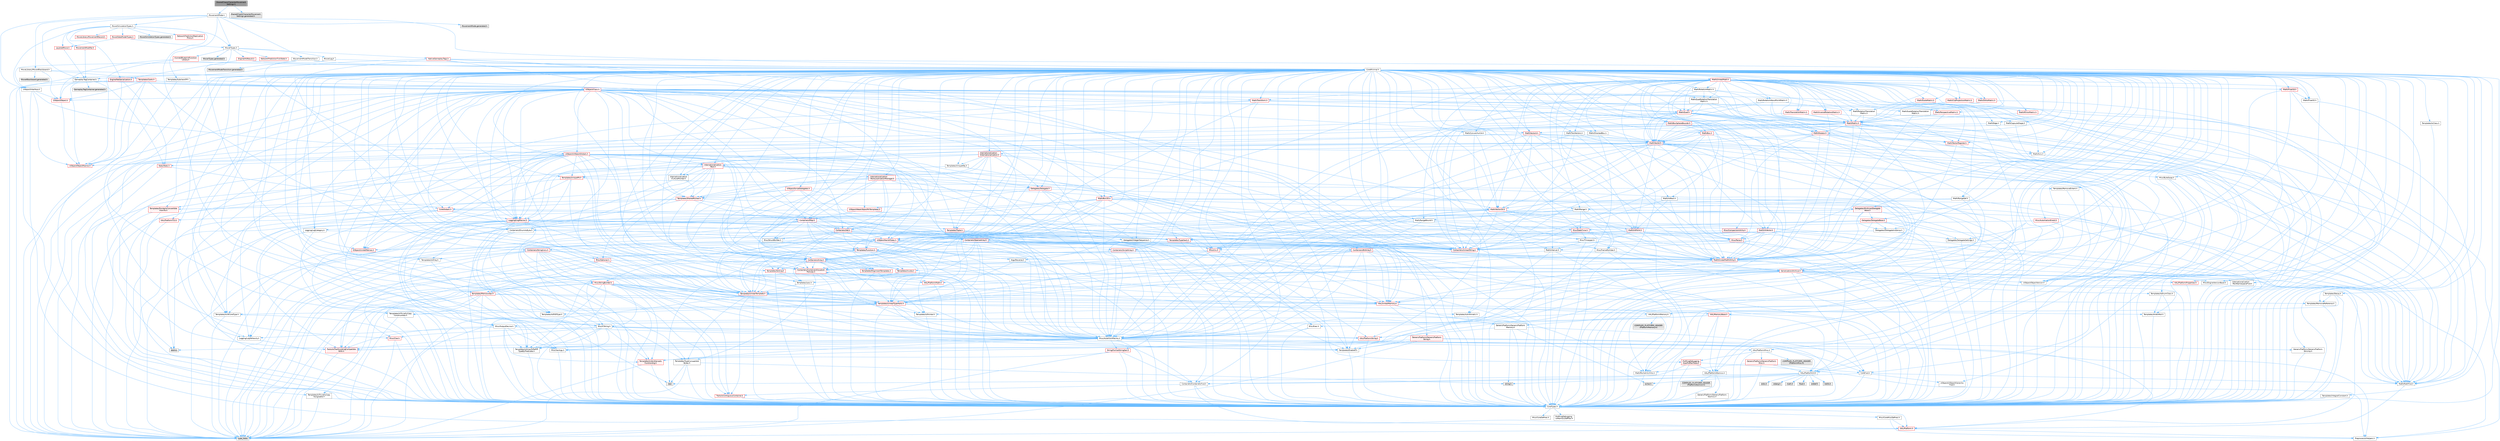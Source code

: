 digraph "SharedChaosCharacterMovementSettings.h"
{
 // INTERACTIVE_SVG=YES
 // LATEX_PDF_SIZE
  bgcolor="transparent";
  edge [fontname=Helvetica,fontsize=10,labelfontname=Helvetica,labelfontsize=10];
  node [fontname=Helvetica,fontsize=10,shape=box,height=0.2,width=0.4];
  Node1 [id="Node000001",label="SharedChaosCharacterMovement\lSettings.h",height=0.2,width=0.4,color="gray40", fillcolor="grey60", style="filled", fontcolor="black",tooltip=" "];
  Node1 -> Node2 [id="edge1_Node000001_Node000002",color="steelblue1",style="solid",tooltip=" "];
  Node2 [id="Node000002",label="MovementMode.h",height=0.2,width=0.4,color="grey40", fillcolor="white", style="filled",URL="$d1/de0/MovementMode_8h.html",tooltip=" "];
  Node2 -> Node3 [id="edge2_Node000002_Node000003",color="steelblue1",style="solid",tooltip=" "];
  Node3 [id="Node000003",label="CoreMinimal.h",height=0.2,width=0.4,color="grey40", fillcolor="white", style="filled",URL="$d7/d67/CoreMinimal_8h.html",tooltip=" "];
  Node3 -> Node4 [id="edge3_Node000003_Node000004",color="steelblue1",style="solid",tooltip=" "];
  Node4 [id="Node000004",label="CoreTypes.h",height=0.2,width=0.4,color="grey40", fillcolor="white", style="filled",URL="$dc/dec/CoreTypes_8h.html",tooltip=" "];
  Node4 -> Node5 [id="edge4_Node000004_Node000005",color="steelblue1",style="solid",tooltip=" "];
  Node5 [id="Node000005",label="HAL/Platform.h",height=0.2,width=0.4,color="red", fillcolor="#FFF0F0", style="filled",URL="$d9/dd0/Platform_8h.html",tooltip=" "];
  Node5 -> Node8 [id="edge5_Node000005_Node000008",color="steelblue1",style="solid",tooltip=" "];
  Node8 [id="Node000008",label="type_traits",height=0.2,width=0.4,color="grey60", fillcolor="#E0E0E0", style="filled",tooltip=" "];
  Node5 -> Node9 [id="edge6_Node000005_Node000009",color="steelblue1",style="solid",tooltip=" "];
  Node9 [id="Node000009",label="PreprocessorHelpers.h",height=0.2,width=0.4,color="grey40", fillcolor="white", style="filled",URL="$db/ddb/PreprocessorHelpers_8h.html",tooltip=" "];
  Node4 -> Node15 [id="edge7_Node000004_Node000015",color="steelblue1",style="solid",tooltip=" "];
  Node15 [id="Node000015",label="ProfilingDebugging\l/UMemoryDefines.h",height=0.2,width=0.4,color="grey40", fillcolor="white", style="filled",URL="$d2/da2/UMemoryDefines_8h.html",tooltip=" "];
  Node4 -> Node16 [id="edge8_Node000004_Node000016",color="steelblue1",style="solid",tooltip=" "];
  Node16 [id="Node000016",label="Misc/CoreMiscDefines.h",height=0.2,width=0.4,color="grey40", fillcolor="white", style="filled",URL="$da/d38/CoreMiscDefines_8h.html",tooltip=" "];
  Node16 -> Node5 [id="edge9_Node000016_Node000005",color="steelblue1",style="solid",tooltip=" "];
  Node16 -> Node9 [id="edge10_Node000016_Node000009",color="steelblue1",style="solid",tooltip=" "];
  Node4 -> Node17 [id="edge11_Node000004_Node000017",color="steelblue1",style="solid",tooltip=" "];
  Node17 [id="Node000017",label="Misc/CoreDefines.h",height=0.2,width=0.4,color="grey40", fillcolor="white", style="filled",URL="$d3/dd2/CoreDefines_8h.html",tooltip=" "];
  Node3 -> Node18 [id="edge12_Node000003_Node000018",color="steelblue1",style="solid",tooltip=" "];
  Node18 [id="Node000018",label="CoreFwd.h",height=0.2,width=0.4,color="grey40", fillcolor="white", style="filled",URL="$d1/d1e/CoreFwd_8h.html",tooltip=" "];
  Node18 -> Node4 [id="edge13_Node000018_Node000004",color="steelblue1",style="solid",tooltip=" "];
  Node18 -> Node19 [id="edge14_Node000018_Node000019",color="steelblue1",style="solid",tooltip=" "];
  Node19 [id="Node000019",label="Containers/ContainersFwd.h",height=0.2,width=0.4,color="grey40", fillcolor="white", style="filled",URL="$d4/d0a/ContainersFwd_8h.html",tooltip=" "];
  Node19 -> Node5 [id="edge15_Node000019_Node000005",color="steelblue1",style="solid",tooltip=" "];
  Node19 -> Node4 [id="edge16_Node000019_Node000004",color="steelblue1",style="solid",tooltip=" "];
  Node19 -> Node20 [id="edge17_Node000019_Node000020",color="steelblue1",style="solid",tooltip=" "];
  Node20 [id="Node000020",label="Traits/IsContiguousContainer.h",height=0.2,width=0.4,color="red", fillcolor="#FFF0F0", style="filled",URL="$d5/d3c/IsContiguousContainer_8h.html",tooltip=" "];
  Node20 -> Node4 [id="edge18_Node000020_Node000004",color="steelblue1",style="solid",tooltip=" "];
  Node18 -> Node23 [id="edge19_Node000018_Node000023",color="steelblue1",style="solid",tooltip=" "];
  Node23 [id="Node000023",label="Math/MathFwd.h",height=0.2,width=0.4,color="grey40", fillcolor="white", style="filled",URL="$d2/d10/MathFwd_8h.html",tooltip=" "];
  Node23 -> Node5 [id="edge20_Node000023_Node000005",color="steelblue1",style="solid",tooltip=" "];
  Node18 -> Node24 [id="edge21_Node000018_Node000024",color="steelblue1",style="solid",tooltip=" "];
  Node24 [id="Node000024",label="UObject/UObjectHierarchy\lFwd.h",height=0.2,width=0.4,color="grey40", fillcolor="white", style="filled",URL="$d3/d13/UObjectHierarchyFwd_8h.html",tooltip=" "];
  Node3 -> Node24 [id="edge22_Node000003_Node000024",color="steelblue1",style="solid",tooltip=" "];
  Node3 -> Node19 [id="edge23_Node000003_Node000019",color="steelblue1",style="solid",tooltip=" "];
  Node3 -> Node25 [id="edge24_Node000003_Node000025",color="steelblue1",style="solid",tooltip=" "];
  Node25 [id="Node000025",label="Misc/VarArgs.h",height=0.2,width=0.4,color="grey40", fillcolor="white", style="filled",URL="$d5/d6f/VarArgs_8h.html",tooltip=" "];
  Node25 -> Node4 [id="edge25_Node000025_Node000004",color="steelblue1",style="solid",tooltip=" "];
  Node3 -> Node26 [id="edge26_Node000003_Node000026",color="steelblue1",style="solid",tooltip=" "];
  Node26 [id="Node000026",label="Logging/LogVerbosity.h",height=0.2,width=0.4,color="grey40", fillcolor="white", style="filled",URL="$d2/d8f/LogVerbosity_8h.html",tooltip=" "];
  Node26 -> Node4 [id="edge27_Node000026_Node000004",color="steelblue1",style="solid",tooltip=" "];
  Node3 -> Node27 [id="edge28_Node000003_Node000027",color="steelblue1",style="solid",tooltip=" "];
  Node27 [id="Node000027",label="Misc/OutputDevice.h",height=0.2,width=0.4,color="grey40", fillcolor="white", style="filled",URL="$d7/d32/OutputDevice_8h.html",tooltip=" "];
  Node27 -> Node18 [id="edge29_Node000027_Node000018",color="steelblue1",style="solid",tooltip=" "];
  Node27 -> Node4 [id="edge30_Node000027_Node000004",color="steelblue1",style="solid",tooltip=" "];
  Node27 -> Node26 [id="edge31_Node000027_Node000026",color="steelblue1",style="solid",tooltip=" "];
  Node27 -> Node25 [id="edge32_Node000027_Node000025",color="steelblue1",style="solid",tooltip=" "];
  Node27 -> Node28 [id="edge33_Node000027_Node000028",color="steelblue1",style="solid",tooltip=" "];
  Node28 [id="Node000028",label="Templates/IsArrayOrRefOf\lTypeByPredicate.h",height=0.2,width=0.4,color="grey40", fillcolor="white", style="filled",URL="$d6/da1/IsArrayOrRefOfTypeByPredicate_8h.html",tooltip=" "];
  Node28 -> Node4 [id="edge34_Node000028_Node000004",color="steelblue1",style="solid",tooltip=" "];
  Node27 -> Node29 [id="edge35_Node000027_Node000029",color="steelblue1",style="solid",tooltip=" "];
  Node29 [id="Node000029",label="Templates/IsValidVariadic\lFunctionArg.h",height=0.2,width=0.4,color="red", fillcolor="#FFF0F0", style="filled",URL="$d0/dc8/IsValidVariadicFunctionArg_8h.html",tooltip=" "];
  Node29 -> Node4 [id="edge36_Node000029_Node000004",color="steelblue1",style="solid",tooltip=" "];
  Node29 -> Node8 [id="edge37_Node000029_Node000008",color="steelblue1",style="solid",tooltip=" "];
  Node27 -> Node31 [id="edge38_Node000027_Node000031",color="steelblue1",style="solid",tooltip=" "];
  Node31 [id="Node000031",label="Traits/IsCharEncodingCompatible\lWith.h",height=0.2,width=0.4,color="red", fillcolor="#FFF0F0", style="filled",URL="$df/dd1/IsCharEncodingCompatibleWith_8h.html",tooltip=" "];
  Node31 -> Node8 [id="edge39_Node000031_Node000008",color="steelblue1",style="solid",tooltip=" "];
  Node3 -> Node33 [id="edge40_Node000003_Node000033",color="steelblue1",style="solid",tooltip=" "];
  Node33 [id="Node000033",label="HAL/PlatformCrt.h",height=0.2,width=0.4,color="grey40", fillcolor="white", style="filled",URL="$d8/d75/PlatformCrt_8h.html",tooltip=" "];
  Node33 -> Node34 [id="edge41_Node000033_Node000034",color="steelblue1",style="solid",tooltip=" "];
  Node34 [id="Node000034",label="new",height=0.2,width=0.4,color="grey60", fillcolor="#E0E0E0", style="filled",tooltip=" "];
  Node33 -> Node35 [id="edge42_Node000033_Node000035",color="steelblue1",style="solid",tooltip=" "];
  Node35 [id="Node000035",label="wchar.h",height=0.2,width=0.4,color="grey60", fillcolor="#E0E0E0", style="filled",tooltip=" "];
  Node33 -> Node36 [id="edge43_Node000033_Node000036",color="steelblue1",style="solid",tooltip=" "];
  Node36 [id="Node000036",label="stddef.h",height=0.2,width=0.4,color="grey60", fillcolor="#E0E0E0", style="filled",tooltip=" "];
  Node33 -> Node37 [id="edge44_Node000033_Node000037",color="steelblue1",style="solid",tooltip=" "];
  Node37 [id="Node000037",label="stdlib.h",height=0.2,width=0.4,color="grey60", fillcolor="#E0E0E0", style="filled",tooltip=" "];
  Node33 -> Node38 [id="edge45_Node000033_Node000038",color="steelblue1",style="solid",tooltip=" "];
  Node38 [id="Node000038",label="stdio.h",height=0.2,width=0.4,color="grey60", fillcolor="#E0E0E0", style="filled",tooltip=" "];
  Node33 -> Node39 [id="edge46_Node000033_Node000039",color="steelblue1",style="solid",tooltip=" "];
  Node39 [id="Node000039",label="stdarg.h",height=0.2,width=0.4,color="grey60", fillcolor="#E0E0E0", style="filled",tooltip=" "];
  Node33 -> Node40 [id="edge47_Node000033_Node000040",color="steelblue1",style="solid",tooltip=" "];
  Node40 [id="Node000040",label="math.h",height=0.2,width=0.4,color="grey60", fillcolor="#E0E0E0", style="filled",tooltip=" "];
  Node33 -> Node41 [id="edge48_Node000033_Node000041",color="steelblue1",style="solid",tooltip=" "];
  Node41 [id="Node000041",label="float.h",height=0.2,width=0.4,color="grey60", fillcolor="#E0E0E0", style="filled",tooltip=" "];
  Node33 -> Node42 [id="edge49_Node000033_Node000042",color="steelblue1",style="solid",tooltip=" "];
  Node42 [id="Node000042",label="string.h",height=0.2,width=0.4,color="grey60", fillcolor="#E0E0E0", style="filled",tooltip=" "];
  Node3 -> Node43 [id="edge50_Node000003_Node000043",color="steelblue1",style="solid",tooltip=" "];
  Node43 [id="Node000043",label="HAL/PlatformMisc.h",height=0.2,width=0.4,color="grey40", fillcolor="white", style="filled",URL="$d0/df5/PlatformMisc_8h.html",tooltip=" "];
  Node43 -> Node4 [id="edge51_Node000043_Node000004",color="steelblue1",style="solid",tooltip=" "];
  Node43 -> Node44 [id="edge52_Node000043_Node000044",color="steelblue1",style="solid",tooltip=" "];
  Node44 [id="Node000044",label="GenericPlatform/GenericPlatform\lMisc.h",height=0.2,width=0.4,color="red", fillcolor="#FFF0F0", style="filled",URL="$db/d9a/GenericPlatformMisc_8h.html",tooltip=" "];
  Node44 -> Node18 [id="edge53_Node000044_Node000018",color="steelblue1",style="solid",tooltip=" "];
  Node44 -> Node4 [id="edge54_Node000044_Node000004",color="steelblue1",style="solid",tooltip=" "];
  Node44 -> Node33 [id="edge55_Node000044_Node000033",color="steelblue1",style="solid",tooltip=" "];
  Node44 -> Node48 [id="edge56_Node000044_Node000048",color="steelblue1",style="solid",tooltip=" "];
  Node48 [id="Node000048",label="Math/NumericLimits.h",height=0.2,width=0.4,color="grey40", fillcolor="white", style="filled",URL="$df/d1b/NumericLimits_8h.html",tooltip=" "];
  Node48 -> Node4 [id="edge57_Node000048_Node000004",color="steelblue1",style="solid",tooltip=" "];
  Node43 -> Node53 [id="edge58_Node000043_Node000053",color="steelblue1",style="solid",tooltip=" "];
  Node53 [id="Node000053",label="COMPILED_PLATFORM_HEADER\l(PlatformMisc.h)",height=0.2,width=0.4,color="grey60", fillcolor="#E0E0E0", style="filled",tooltip=" "];
  Node43 -> Node54 [id="edge59_Node000043_Node000054",color="steelblue1",style="solid",tooltip=" "];
  Node54 [id="Node000054",label="ProfilingDebugging\l/CpuProfilerTrace.h",height=0.2,width=0.4,color="red", fillcolor="#FFF0F0", style="filled",URL="$da/dcb/CpuProfilerTrace_8h.html",tooltip=" "];
  Node54 -> Node4 [id="edge60_Node000054_Node000004",color="steelblue1",style="solid",tooltip=" "];
  Node54 -> Node19 [id="edge61_Node000054_Node000019",color="steelblue1",style="solid",tooltip=" "];
  Node54 -> Node55 [id="edge62_Node000054_Node000055",color="steelblue1",style="solid",tooltip=" "];
  Node55 [id="Node000055",label="HAL/PlatformAtomics.h",height=0.2,width=0.4,color="grey40", fillcolor="white", style="filled",URL="$d3/d36/PlatformAtomics_8h.html",tooltip=" "];
  Node55 -> Node4 [id="edge63_Node000055_Node000004",color="steelblue1",style="solid",tooltip=" "];
  Node55 -> Node56 [id="edge64_Node000055_Node000056",color="steelblue1",style="solid",tooltip=" "];
  Node56 [id="Node000056",label="GenericPlatform/GenericPlatform\lAtomics.h",height=0.2,width=0.4,color="grey40", fillcolor="white", style="filled",URL="$da/d72/GenericPlatformAtomics_8h.html",tooltip=" "];
  Node56 -> Node4 [id="edge65_Node000056_Node000004",color="steelblue1",style="solid",tooltip=" "];
  Node55 -> Node57 [id="edge66_Node000055_Node000057",color="steelblue1",style="solid",tooltip=" "];
  Node57 [id="Node000057",label="COMPILED_PLATFORM_HEADER\l(PlatformAtomics.h)",height=0.2,width=0.4,color="grey60", fillcolor="#E0E0E0", style="filled",tooltip=" "];
  Node54 -> Node9 [id="edge67_Node000054_Node000009",color="steelblue1",style="solid",tooltip=" "];
  Node3 -> Node62 [id="edge68_Node000003_Node000062",color="steelblue1",style="solid",tooltip=" "];
  Node62 [id="Node000062",label="Misc/AssertionMacros.h",height=0.2,width=0.4,color="grey40", fillcolor="white", style="filled",URL="$d0/dfa/AssertionMacros_8h.html",tooltip=" "];
  Node62 -> Node4 [id="edge69_Node000062_Node000004",color="steelblue1",style="solid",tooltip=" "];
  Node62 -> Node5 [id="edge70_Node000062_Node000005",color="steelblue1",style="solid",tooltip=" "];
  Node62 -> Node43 [id="edge71_Node000062_Node000043",color="steelblue1",style="solid",tooltip=" "];
  Node62 -> Node9 [id="edge72_Node000062_Node000009",color="steelblue1",style="solid",tooltip=" "];
  Node62 -> Node63 [id="edge73_Node000062_Node000063",color="steelblue1",style="solid",tooltip=" "];
  Node63 [id="Node000063",label="Templates/EnableIf.h",height=0.2,width=0.4,color="grey40", fillcolor="white", style="filled",URL="$d7/d60/EnableIf_8h.html",tooltip=" "];
  Node63 -> Node4 [id="edge74_Node000063_Node000004",color="steelblue1",style="solid",tooltip=" "];
  Node62 -> Node28 [id="edge75_Node000062_Node000028",color="steelblue1",style="solid",tooltip=" "];
  Node62 -> Node29 [id="edge76_Node000062_Node000029",color="steelblue1",style="solid",tooltip=" "];
  Node62 -> Node31 [id="edge77_Node000062_Node000031",color="steelblue1",style="solid",tooltip=" "];
  Node62 -> Node25 [id="edge78_Node000062_Node000025",color="steelblue1",style="solid",tooltip=" "];
  Node62 -> Node64 [id="edge79_Node000062_Node000064",color="steelblue1",style="solid",tooltip=" "];
  Node64 [id="Node000064",label="String/FormatStringSan.h",height=0.2,width=0.4,color="red", fillcolor="#FFF0F0", style="filled",URL="$d3/d8b/FormatStringSan_8h.html",tooltip=" "];
  Node64 -> Node8 [id="edge80_Node000064_Node000008",color="steelblue1",style="solid",tooltip=" "];
  Node64 -> Node4 [id="edge81_Node000064_Node000004",color="steelblue1",style="solid",tooltip=" "];
  Node64 -> Node29 [id="edge82_Node000064_Node000029",color="steelblue1",style="solid",tooltip=" "];
  Node64 -> Node19 [id="edge83_Node000064_Node000019",color="steelblue1",style="solid",tooltip=" "];
  Node62 -> Node70 [id="edge84_Node000062_Node000070",color="steelblue1",style="solid",tooltip=" "];
  Node70 [id="Node000070",label="atomic",height=0.2,width=0.4,color="grey60", fillcolor="#E0E0E0", style="filled",tooltip=" "];
  Node3 -> Node71 [id="edge85_Node000003_Node000071",color="steelblue1",style="solid",tooltip=" "];
  Node71 [id="Node000071",label="Templates/IsPointer.h",height=0.2,width=0.4,color="grey40", fillcolor="white", style="filled",URL="$d7/d05/IsPointer_8h.html",tooltip=" "];
  Node71 -> Node4 [id="edge86_Node000071_Node000004",color="steelblue1",style="solid",tooltip=" "];
  Node3 -> Node72 [id="edge87_Node000003_Node000072",color="steelblue1",style="solid",tooltip=" "];
  Node72 [id="Node000072",label="HAL/PlatformMemory.h",height=0.2,width=0.4,color="grey40", fillcolor="white", style="filled",URL="$de/d68/PlatformMemory_8h.html",tooltip=" "];
  Node72 -> Node4 [id="edge88_Node000072_Node000004",color="steelblue1",style="solid",tooltip=" "];
  Node72 -> Node73 [id="edge89_Node000072_Node000073",color="steelblue1",style="solid",tooltip=" "];
  Node73 [id="Node000073",label="GenericPlatform/GenericPlatform\lMemory.h",height=0.2,width=0.4,color="grey40", fillcolor="white", style="filled",URL="$dd/d22/GenericPlatformMemory_8h.html",tooltip=" "];
  Node73 -> Node18 [id="edge90_Node000073_Node000018",color="steelblue1",style="solid",tooltip=" "];
  Node73 -> Node4 [id="edge91_Node000073_Node000004",color="steelblue1",style="solid",tooltip=" "];
  Node73 -> Node74 [id="edge92_Node000073_Node000074",color="steelblue1",style="solid",tooltip=" "];
  Node74 [id="Node000074",label="HAL/PlatformString.h",height=0.2,width=0.4,color="red", fillcolor="#FFF0F0", style="filled",URL="$db/db5/PlatformString_8h.html",tooltip=" "];
  Node74 -> Node4 [id="edge93_Node000074_Node000004",color="steelblue1",style="solid",tooltip=" "];
  Node73 -> Node42 [id="edge94_Node000073_Node000042",color="steelblue1",style="solid",tooltip=" "];
  Node73 -> Node35 [id="edge95_Node000073_Node000035",color="steelblue1",style="solid",tooltip=" "];
  Node72 -> Node76 [id="edge96_Node000072_Node000076",color="steelblue1",style="solid",tooltip=" "];
  Node76 [id="Node000076",label="COMPILED_PLATFORM_HEADER\l(PlatformMemory.h)",height=0.2,width=0.4,color="grey60", fillcolor="#E0E0E0", style="filled",tooltip=" "];
  Node3 -> Node55 [id="edge97_Node000003_Node000055",color="steelblue1",style="solid",tooltip=" "];
  Node3 -> Node77 [id="edge98_Node000003_Node000077",color="steelblue1",style="solid",tooltip=" "];
  Node77 [id="Node000077",label="Misc/Exec.h",height=0.2,width=0.4,color="grey40", fillcolor="white", style="filled",URL="$de/ddb/Exec_8h.html",tooltip=" "];
  Node77 -> Node4 [id="edge99_Node000077_Node000004",color="steelblue1",style="solid",tooltip=" "];
  Node77 -> Node62 [id="edge100_Node000077_Node000062",color="steelblue1",style="solid",tooltip=" "];
  Node3 -> Node78 [id="edge101_Node000003_Node000078",color="steelblue1",style="solid",tooltip=" "];
  Node78 [id="Node000078",label="HAL/MemoryBase.h",height=0.2,width=0.4,color="red", fillcolor="#FFF0F0", style="filled",URL="$d6/d9f/MemoryBase_8h.html",tooltip=" "];
  Node78 -> Node4 [id="edge102_Node000078_Node000004",color="steelblue1",style="solid",tooltip=" "];
  Node78 -> Node55 [id="edge103_Node000078_Node000055",color="steelblue1",style="solid",tooltip=" "];
  Node78 -> Node33 [id="edge104_Node000078_Node000033",color="steelblue1",style="solid",tooltip=" "];
  Node78 -> Node77 [id="edge105_Node000078_Node000077",color="steelblue1",style="solid",tooltip=" "];
  Node78 -> Node27 [id="edge106_Node000078_Node000027",color="steelblue1",style="solid",tooltip=" "];
  Node3 -> Node88 [id="edge107_Node000003_Node000088",color="steelblue1",style="solid",tooltip=" "];
  Node88 [id="Node000088",label="HAL/UnrealMemory.h",height=0.2,width=0.4,color="red", fillcolor="#FFF0F0", style="filled",URL="$d9/d96/UnrealMemory_8h.html",tooltip=" "];
  Node88 -> Node4 [id="edge108_Node000088_Node000004",color="steelblue1",style="solid",tooltip=" "];
  Node88 -> Node73 [id="edge109_Node000088_Node000073",color="steelblue1",style="solid",tooltip=" "];
  Node88 -> Node78 [id="edge110_Node000088_Node000078",color="steelblue1",style="solid",tooltip=" "];
  Node88 -> Node72 [id="edge111_Node000088_Node000072",color="steelblue1",style="solid",tooltip=" "];
  Node88 -> Node71 [id="edge112_Node000088_Node000071",color="steelblue1",style="solid",tooltip=" "];
  Node3 -> Node90 [id="edge113_Node000003_Node000090",color="steelblue1",style="solid",tooltip=" "];
  Node90 [id="Node000090",label="Templates/IsArithmetic.h",height=0.2,width=0.4,color="grey40", fillcolor="white", style="filled",URL="$d2/d5d/IsArithmetic_8h.html",tooltip=" "];
  Node90 -> Node4 [id="edge114_Node000090_Node000004",color="steelblue1",style="solid",tooltip=" "];
  Node3 -> Node84 [id="edge115_Node000003_Node000084",color="steelblue1",style="solid",tooltip=" "];
  Node84 [id="Node000084",label="Templates/AndOrNot.h",height=0.2,width=0.4,color="grey40", fillcolor="white", style="filled",URL="$db/d0a/AndOrNot_8h.html",tooltip=" "];
  Node84 -> Node4 [id="edge116_Node000084_Node000004",color="steelblue1",style="solid",tooltip=" "];
  Node3 -> Node91 [id="edge117_Node000003_Node000091",color="steelblue1",style="solid",tooltip=" "];
  Node91 [id="Node000091",label="Templates/IsPODType.h",height=0.2,width=0.4,color="grey40", fillcolor="white", style="filled",URL="$d7/db1/IsPODType_8h.html",tooltip=" "];
  Node91 -> Node4 [id="edge118_Node000091_Node000004",color="steelblue1",style="solid",tooltip=" "];
  Node3 -> Node92 [id="edge119_Node000003_Node000092",color="steelblue1",style="solid",tooltip=" "];
  Node92 [id="Node000092",label="Templates/IsUECoreType.h",height=0.2,width=0.4,color="grey40", fillcolor="white", style="filled",URL="$d1/db8/IsUECoreType_8h.html",tooltip=" "];
  Node92 -> Node4 [id="edge120_Node000092_Node000004",color="steelblue1",style="solid",tooltip=" "];
  Node92 -> Node8 [id="edge121_Node000092_Node000008",color="steelblue1",style="solid",tooltip=" "];
  Node3 -> Node85 [id="edge122_Node000003_Node000085",color="steelblue1",style="solid",tooltip=" "];
  Node85 [id="Node000085",label="Templates/IsTriviallyCopy\lConstructible.h",height=0.2,width=0.4,color="grey40", fillcolor="white", style="filled",URL="$d3/d78/IsTriviallyCopyConstructible_8h.html",tooltip=" "];
  Node85 -> Node4 [id="edge123_Node000085_Node000004",color="steelblue1",style="solid",tooltip=" "];
  Node85 -> Node8 [id="edge124_Node000085_Node000008",color="steelblue1",style="solid",tooltip=" "];
  Node3 -> Node93 [id="edge125_Node000003_Node000093",color="steelblue1",style="solid",tooltip=" "];
  Node93 [id="Node000093",label="Templates/UnrealTypeTraits.h",height=0.2,width=0.4,color="red", fillcolor="#FFF0F0", style="filled",URL="$d2/d2d/UnrealTypeTraits_8h.html",tooltip=" "];
  Node93 -> Node4 [id="edge126_Node000093_Node000004",color="steelblue1",style="solid",tooltip=" "];
  Node93 -> Node71 [id="edge127_Node000093_Node000071",color="steelblue1",style="solid",tooltip=" "];
  Node93 -> Node62 [id="edge128_Node000093_Node000062",color="steelblue1",style="solid",tooltip=" "];
  Node93 -> Node84 [id="edge129_Node000093_Node000084",color="steelblue1",style="solid",tooltip=" "];
  Node93 -> Node63 [id="edge130_Node000093_Node000063",color="steelblue1",style="solid",tooltip=" "];
  Node93 -> Node90 [id="edge131_Node000093_Node000090",color="steelblue1",style="solid",tooltip=" "];
  Node93 -> Node91 [id="edge132_Node000093_Node000091",color="steelblue1",style="solid",tooltip=" "];
  Node93 -> Node92 [id="edge133_Node000093_Node000092",color="steelblue1",style="solid",tooltip=" "];
  Node93 -> Node85 [id="edge134_Node000093_Node000085",color="steelblue1",style="solid",tooltip=" "];
  Node3 -> Node63 [id="edge135_Node000003_Node000063",color="steelblue1",style="solid",tooltip=" "];
  Node3 -> Node95 [id="edge136_Node000003_Node000095",color="steelblue1",style="solid",tooltip=" "];
  Node95 [id="Node000095",label="Templates/RemoveReference.h",height=0.2,width=0.4,color="grey40", fillcolor="white", style="filled",URL="$da/dbe/RemoveReference_8h.html",tooltip=" "];
  Node95 -> Node4 [id="edge137_Node000095_Node000004",color="steelblue1",style="solid",tooltip=" "];
  Node3 -> Node96 [id="edge138_Node000003_Node000096",color="steelblue1",style="solid",tooltip=" "];
  Node96 [id="Node000096",label="Templates/IntegralConstant.h",height=0.2,width=0.4,color="grey40", fillcolor="white", style="filled",URL="$db/d1b/IntegralConstant_8h.html",tooltip=" "];
  Node96 -> Node4 [id="edge139_Node000096_Node000004",color="steelblue1",style="solid",tooltip=" "];
  Node3 -> Node97 [id="edge140_Node000003_Node000097",color="steelblue1",style="solid",tooltip=" "];
  Node97 [id="Node000097",label="Templates/IsClass.h",height=0.2,width=0.4,color="grey40", fillcolor="white", style="filled",URL="$db/dcb/IsClass_8h.html",tooltip=" "];
  Node97 -> Node4 [id="edge141_Node000097_Node000004",color="steelblue1",style="solid",tooltip=" "];
  Node3 -> Node98 [id="edge142_Node000003_Node000098",color="steelblue1",style="solid",tooltip=" "];
  Node98 [id="Node000098",label="Templates/TypeCompatible\lBytes.h",height=0.2,width=0.4,color="grey40", fillcolor="white", style="filled",URL="$df/d0a/TypeCompatibleBytes_8h.html",tooltip=" "];
  Node98 -> Node4 [id="edge143_Node000098_Node000004",color="steelblue1",style="solid",tooltip=" "];
  Node98 -> Node42 [id="edge144_Node000098_Node000042",color="steelblue1",style="solid",tooltip=" "];
  Node98 -> Node34 [id="edge145_Node000098_Node000034",color="steelblue1",style="solid",tooltip=" "];
  Node98 -> Node8 [id="edge146_Node000098_Node000008",color="steelblue1",style="solid",tooltip=" "];
  Node3 -> Node20 [id="edge147_Node000003_Node000020",color="steelblue1",style="solid",tooltip=" "];
  Node3 -> Node99 [id="edge148_Node000003_Node000099",color="steelblue1",style="solid",tooltip=" "];
  Node99 [id="Node000099",label="Templates/UnrealTemplate.h",height=0.2,width=0.4,color="red", fillcolor="#FFF0F0", style="filled",URL="$d4/d24/UnrealTemplate_8h.html",tooltip=" "];
  Node99 -> Node4 [id="edge149_Node000099_Node000004",color="steelblue1",style="solid",tooltip=" "];
  Node99 -> Node71 [id="edge150_Node000099_Node000071",color="steelblue1",style="solid",tooltip=" "];
  Node99 -> Node88 [id="edge151_Node000099_Node000088",color="steelblue1",style="solid",tooltip=" "];
  Node99 -> Node93 [id="edge152_Node000099_Node000093",color="steelblue1",style="solid",tooltip=" "];
  Node99 -> Node95 [id="edge153_Node000099_Node000095",color="steelblue1",style="solid",tooltip=" "];
  Node99 -> Node98 [id="edge154_Node000099_Node000098",color="steelblue1",style="solid",tooltip=" "];
  Node99 -> Node20 [id="edge155_Node000099_Node000020",color="steelblue1",style="solid",tooltip=" "];
  Node99 -> Node8 [id="edge156_Node000099_Node000008",color="steelblue1",style="solid",tooltip=" "];
  Node3 -> Node48 [id="edge157_Node000003_Node000048",color="steelblue1",style="solid",tooltip=" "];
  Node3 -> Node103 [id="edge158_Node000003_Node000103",color="steelblue1",style="solid",tooltip=" "];
  Node103 [id="Node000103",label="HAL/PlatformMath.h",height=0.2,width=0.4,color="red", fillcolor="#FFF0F0", style="filled",URL="$dc/d53/PlatformMath_8h.html",tooltip=" "];
  Node103 -> Node4 [id="edge159_Node000103_Node000004",color="steelblue1",style="solid",tooltip=" "];
  Node3 -> Node86 [id="edge160_Node000003_Node000086",color="steelblue1",style="solid",tooltip=" "];
  Node86 [id="Node000086",label="Templates/IsTriviallyCopy\lAssignable.h",height=0.2,width=0.4,color="grey40", fillcolor="white", style="filled",URL="$d2/df2/IsTriviallyCopyAssignable_8h.html",tooltip=" "];
  Node86 -> Node4 [id="edge161_Node000086_Node000004",color="steelblue1",style="solid",tooltip=" "];
  Node86 -> Node8 [id="edge162_Node000086_Node000008",color="steelblue1",style="solid",tooltip=" "];
  Node3 -> Node111 [id="edge163_Node000003_Node000111",color="steelblue1",style="solid",tooltip=" "];
  Node111 [id="Node000111",label="Templates/MemoryOps.h",height=0.2,width=0.4,color="red", fillcolor="#FFF0F0", style="filled",URL="$db/dea/MemoryOps_8h.html",tooltip=" "];
  Node111 -> Node4 [id="edge164_Node000111_Node000004",color="steelblue1",style="solid",tooltip=" "];
  Node111 -> Node88 [id="edge165_Node000111_Node000088",color="steelblue1",style="solid",tooltip=" "];
  Node111 -> Node86 [id="edge166_Node000111_Node000086",color="steelblue1",style="solid",tooltip=" "];
  Node111 -> Node85 [id="edge167_Node000111_Node000085",color="steelblue1",style="solid",tooltip=" "];
  Node111 -> Node93 [id="edge168_Node000111_Node000093",color="steelblue1",style="solid",tooltip=" "];
  Node111 -> Node34 [id="edge169_Node000111_Node000034",color="steelblue1",style="solid",tooltip=" "];
  Node111 -> Node8 [id="edge170_Node000111_Node000008",color="steelblue1",style="solid",tooltip=" "];
  Node3 -> Node112 [id="edge171_Node000003_Node000112",color="steelblue1",style="solid",tooltip=" "];
  Node112 [id="Node000112",label="Containers/ContainerAllocation\lPolicies.h",height=0.2,width=0.4,color="red", fillcolor="#FFF0F0", style="filled",URL="$d7/dff/ContainerAllocationPolicies_8h.html",tooltip=" "];
  Node112 -> Node4 [id="edge172_Node000112_Node000004",color="steelblue1",style="solid",tooltip=" "];
  Node112 -> Node112 [id="edge173_Node000112_Node000112",color="steelblue1",style="solid",tooltip=" "];
  Node112 -> Node103 [id="edge174_Node000112_Node000103",color="steelblue1",style="solid",tooltip=" "];
  Node112 -> Node88 [id="edge175_Node000112_Node000088",color="steelblue1",style="solid",tooltip=" "];
  Node112 -> Node48 [id="edge176_Node000112_Node000048",color="steelblue1",style="solid",tooltip=" "];
  Node112 -> Node62 [id="edge177_Node000112_Node000062",color="steelblue1",style="solid",tooltip=" "];
  Node112 -> Node111 [id="edge178_Node000112_Node000111",color="steelblue1",style="solid",tooltip=" "];
  Node112 -> Node98 [id="edge179_Node000112_Node000098",color="steelblue1",style="solid",tooltip=" "];
  Node112 -> Node8 [id="edge180_Node000112_Node000008",color="steelblue1",style="solid",tooltip=" "];
  Node3 -> Node115 [id="edge181_Node000003_Node000115",color="steelblue1",style="solid",tooltip=" "];
  Node115 [id="Node000115",label="Templates/IsEnumClass.h",height=0.2,width=0.4,color="grey40", fillcolor="white", style="filled",URL="$d7/d15/IsEnumClass_8h.html",tooltip=" "];
  Node115 -> Node4 [id="edge182_Node000115_Node000004",color="steelblue1",style="solid",tooltip=" "];
  Node115 -> Node84 [id="edge183_Node000115_Node000084",color="steelblue1",style="solid",tooltip=" "];
  Node3 -> Node116 [id="edge184_Node000003_Node000116",color="steelblue1",style="solid",tooltip=" "];
  Node116 [id="Node000116",label="HAL/PlatformProperties.h",height=0.2,width=0.4,color="red", fillcolor="#FFF0F0", style="filled",URL="$d9/db0/PlatformProperties_8h.html",tooltip=" "];
  Node116 -> Node4 [id="edge185_Node000116_Node000004",color="steelblue1",style="solid",tooltip=" "];
  Node3 -> Node119 [id="edge186_Node000003_Node000119",color="steelblue1",style="solid",tooltip=" "];
  Node119 [id="Node000119",label="Misc/EngineVersionBase.h",height=0.2,width=0.4,color="grey40", fillcolor="white", style="filled",URL="$d5/d2b/EngineVersionBase_8h.html",tooltip=" "];
  Node119 -> Node4 [id="edge187_Node000119_Node000004",color="steelblue1",style="solid",tooltip=" "];
  Node3 -> Node120 [id="edge188_Node000003_Node000120",color="steelblue1",style="solid",tooltip=" "];
  Node120 [id="Node000120",label="Internationalization\l/TextNamespaceFwd.h",height=0.2,width=0.4,color="grey40", fillcolor="white", style="filled",URL="$d8/d97/TextNamespaceFwd_8h.html",tooltip=" "];
  Node120 -> Node4 [id="edge189_Node000120_Node000004",color="steelblue1",style="solid",tooltip=" "];
  Node3 -> Node121 [id="edge190_Node000003_Node000121",color="steelblue1",style="solid",tooltip=" "];
  Node121 [id="Node000121",label="Serialization/Archive.h",height=0.2,width=0.4,color="red", fillcolor="#FFF0F0", style="filled",URL="$d7/d3b/Archive_8h.html",tooltip=" "];
  Node121 -> Node18 [id="edge191_Node000121_Node000018",color="steelblue1",style="solid",tooltip=" "];
  Node121 -> Node4 [id="edge192_Node000121_Node000004",color="steelblue1",style="solid",tooltip=" "];
  Node121 -> Node116 [id="edge193_Node000121_Node000116",color="steelblue1",style="solid",tooltip=" "];
  Node121 -> Node120 [id="edge194_Node000121_Node000120",color="steelblue1",style="solid",tooltip=" "];
  Node121 -> Node23 [id="edge195_Node000121_Node000023",color="steelblue1",style="solid",tooltip=" "];
  Node121 -> Node62 [id="edge196_Node000121_Node000062",color="steelblue1",style="solid",tooltip=" "];
  Node121 -> Node119 [id="edge197_Node000121_Node000119",color="steelblue1",style="solid",tooltip=" "];
  Node121 -> Node25 [id="edge198_Node000121_Node000025",color="steelblue1",style="solid",tooltip=" "];
  Node121 -> Node63 [id="edge199_Node000121_Node000063",color="steelblue1",style="solid",tooltip=" "];
  Node121 -> Node28 [id="edge200_Node000121_Node000028",color="steelblue1",style="solid",tooltip=" "];
  Node121 -> Node115 [id="edge201_Node000121_Node000115",color="steelblue1",style="solid",tooltip=" "];
  Node121 -> Node29 [id="edge202_Node000121_Node000029",color="steelblue1",style="solid",tooltip=" "];
  Node121 -> Node99 [id="edge203_Node000121_Node000099",color="steelblue1",style="solid",tooltip=" "];
  Node121 -> Node31 [id="edge204_Node000121_Node000031",color="steelblue1",style="solid",tooltip=" "];
  Node121 -> Node124 [id="edge205_Node000121_Node000124",color="steelblue1",style="solid",tooltip=" "];
  Node124 [id="Node000124",label="UObject/ObjectVersion.h",height=0.2,width=0.4,color="grey40", fillcolor="white", style="filled",URL="$da/d63/ObjectVersion_8h.html",tooltip=" "];
  Node124 -> Node4 [id="edge206_Node000124_Node000004",color="steelblue1",style="solid",tooltip=" "];
  Node3 -> Node125 [id="edge207_Node000003_Node000125",color="steelblue1",style="solid",tooltip=" "];
  Node125 [id="Node000125",label="Templates/Less.h",height=0.2,width=0.4,color="grey40", fillcolor="white", style="filled",URL="$de/dc8/Less_8h.html",tooltip=" "];
  Node125 -> Node4 [id="edge208_Node000125_Node000004",color="steelblue1",style="solid",tooltip=" "];
  Node125 -> Node99 [id="edge209_Node000125_Node000099",color="steelblue1",style="solid",tooltip=" "];
  Node3 -> Node126 [id="edge210_Node000003_Node000126",color="steelblue1",style="solid",tooltip=" "];
  Node126 [id="Node000126",label="Templates/Sorting.h",height=0.2,width=0.4,color="red", fillcolor="#FFF0F0", style="filled",URL="$d3/d9e/Sorting_8h.html",tooltip=" "];
  Node126 -> Node4 [id="edge211_Node000126_Node000004",color="steelblue1",style="solid",tooltip=" "];
  Node126 -> Node103 [id="edge212_Node000126_Node000103",color="steelblue1",style="solid",tooltip=" "];
  Node126 -> Node125 [id="edge213_Node000126_Node000125",color="steelblue1",style="solid",tooltip=" "];
  Node3 -> Node137 [id="edge214_Node000003_Node000137",color="steelblue1",style="solid",tooltip=" "];
  Node137 [id="Node000137",label="Misc/Char.h",height=0.2,width=0.4,color="red", fillcolor="#FFF0F0", style="filled",URL="$d0/d58/Char_8h.html",tooltip=" "];
  Node137 -> Node4 [id="edge215_Node000137_Node000004",color="steelblue1",style="solid",tooltip=" "];
  Node137 -> Node8 [id="edge216_Node000137_Node000008",color="steelblue1",style="solid",tooltip=" "];
  Node3 -> Node140 [id="edge217_Node000003_Node000140",color="steelblue1",style="solid",tooltip=" "];
  Node140 [id="Node000140",label="GenericPlatform/GenericPlatform\lStricmp.h",height=0.2,width=0.4,color="grey40", fillcolor="white", style="filled",URL="$d2/d86/GenericPlatformStricmp_8h.html",tooltip=" "];
  Node140 -> Node4 [id="edge218_Node000140_Node000004",color="steelblue1",style="solid",tooltip=" "];
  Node3 -> Node141 [id="edge219_Node000003_Node000141",color="steelblue1",style="solid",tooltip=" "];
  Node141 [id="Node000141",label="GenericPlatform/GenericPlatform\lString.h",height=0.2,width=0.4,color="red", fillcolor="#FFF0F0", style="filled",URL="$dd/d20/GenericPlatformString_8h.html",tooltip=" "];
  Node141 -> Node4 [id="edge220_Node000141_Node000004",color="steelblue1",style="solid",tooltip=" "];
  Node141 -> Node140 [id="edge221_Node000141_Node000140",color="steelblue1",style="solid",tooltip=" "];
  Node141 -> Node63 [id="edge222_Node000141_Node000063",color="steelblue1",style="solid",tooltip=" "];
  Node141 -> Node31 [id="edge223_Node000141_Node000031",color="steelblue1",style="solid",tooltip=" "];
  Node141 -> Node8 [id="edge224_Node000141_Node000008",color="steelblue1",style="solid",tooltip=" "];
  Node3 -> Node74 [id="edge225_Node000003_Node000074",color="steelblue1",style="solid",tooltip=" "];
  Node3 -> Node144 [id="edge226_Node000003_Node000144",color="steelblue1",style="solid",tooltip=" "];
  Node144 [id="Node000144",label="Misc/CString.h",height=0.2,width=0.4,color="grey40", fillcolor="white", style="filled",URL="$d2/d49/CString_8h.html",tooltip=" "];
  Node144 -> Node4 [id="edge227_Node000144_Node000004",color="steelblue1",style="solid",tooltip=" "];
  Node144 -> Node33 [id="edge228_Node000144_Node000033",color="steelblue1",style="solid",tooltip=" "];
  Node144 -> Node74 [id="edge229_Node000144_Node000074",color="steelblue1",style="solid",tooltip=" "];
  Node144 -> Node62 [id="edge230_Node000144_Node000062",color="steelblue1",style="solid",tooltip=" "];
  Node144 -> Node137 [id="edge231_Node000144_Node000137",color="steelblue1",style="solid",tooltip=" "];
  Node144 -> Node25 [id="edge232_Node000144_Node000025",color="steelblue1",style="solid",tooltip=" "];
  Node144 -> Node28 [id="edge233_Node000144_Node000028",color="steelblue1",style="solid",tooltip=" "];
  Node144 -> Node29 [id="edge234_Node000144_Node000029",color="steelblue1",style="solid",tooltip=" "];
  Node144 -> Node31 [id="edge235_Node000144_Node000031",color="steelblue1",style="solid",tooltip=" "];
  Node3 -> Node145 [id="edge236_Node000003_Node000145",color="steelblue1",style="solid",tooltip=" "];
  Node145 [id="Node000145",label="Misc/Crc.h",height=0.2,width=0.4,color="red", fillcolor="#FFF0F0", style="filled",URL="$d4/dd2/Crc_8h.html",tooltip=" "];
  Node145 -> Node4 [id="edge237_Node000145_Node000004",color="steelblue1",style="solid",tooltip=" "];
  Node145 -> Node74 [id="edge238_Node000145_Node000074",color="steelblue1",style="solid",tooltip=" "];
  Node145 -> Node62 [id="edge239_Node000145_Node000062",color="steelblue1",style="solid",tooltip=" "];
  Node145 -> Node144 [id="edge240_Node000145_Node000144",color="steelblue1",style="solid",tooltip=" "];
  Node145 -> Node137 [id="edge241_Node000145_Node000137",color="steelblue1",style="solid",tooltip=" "];
  Node145 -> Node93 [id="edge242_Node000145_Node000093",color="steelblue1",style="solid",tooltip=" "];
  Node3 -> Node136 [id="edge243_Node000003_Node000136",color="steelblue1",style="solid",tooltip=" "];
  Node136 [id="Node000136",label="Math/UnrealMathUtility.h",height=0.2,width=0.4,color="red", fillcolor="#FFF0F0", style="filled",URL="$db/db8/UnrealMathUtility_8h.html",tooltip=" "];
  Node136 -> Node4 [id="edge244_Node000136_Node000004",color="steelblue1",style="solid",tooltip=" "];
  Node136 -> Node62 [id="edge245_Node000136_Node000062",color="steelblue1",style="solid",tooltip=" "];
  Node136 -> Node103 [id="edge246_Node000136_Node000103",color="steelblue1",style="solid",tooltip=" "];
  Node136 -> Node23 [id="edge247_Node000136_Node000023",color="steelblue1",style="solid",tooltip=" "];
  Node3 -> Node146 [id="edge248_Node000003_Node000146",color="steelblue1",style="solid",tooltip=" "];
  Node146 [id="Node000146",label="Containers/UnrealString.h",height=0.2,width=0.4,color="red", fillcolor="#FFF0F0", style="filled",URL="$d5/dba/UnrealString_8h.html",tooltip=" "];
  Node3 -> Node150 [id="edge249_Node000003_Node000150",color="steelblue1",style="solid",tooltip=" "];
  Node150 [id="Node000150",label="Containers/Array.h",height=0.2,width=0.4,color="red", fillcolor="#FFF0F0", style="filled",URL="$df/dd0/Array_8h.html",tooltip=" "];
  Node150 -> Node4 [id="edge250_Node000150_Node000004",color="steelblue1",style="solid",tooltip=" "];
  Node150 -> Node62 [id="edge251_Node000150_Node000062",color="steelblue1",style="solid",tooltip=" "];
  Node150 -> Node88 [id="edge252_Node000150_Node000088",color="steelblue1",style="solid",tooltip=" "];
  Node150 -> Node93 [id="edge253_Node000150_Node000093",color="steelblue1",style="solid",tooltip=" "];
  Node150 -> Node99 [id="edge254_Node000150_Node000099",color="steelblue1",style="solid",tooltip=" "];
  Node150 -> Node112 [id="edge255_Node000150_Node000112",color="steelblue1",style="solid",tooltip=" "];
  Node150 -> Node121 [id="edge256_Node000150_Node000121",color="steelblue1",style="solid",tooltip=" "];
  Node150 -> Node129 [id="edge257_Node000150_Node000129",color="steelblue1",style="solid",tooltip=" "];
  Node129 [id="Node000129",label="Templates/Invoke.h",height=0.2,width=0.4,color="red", fillcolor="#FFF0F0", style="filled",URL="$d7/deb/Invoke_8h.html",tooltip=" "];
  Node129 -> Node4 [id="edge258_Node000129_Node000004",color="steelblue1",style="solid",tooltip=" "];
  Node129 -> Node99 [id="edge259_Node000129_Node000099",color="steelblue1",style="solid",tooltip=" "];
  Node129 -> Node8 [id="edge260_Node000129_Node000008",color="steelblue1",style="solid",tooltip=" "];
  Node150 -> Node125 [id="edge261_Node000150_Node000125",color="steelblue1",style="solid",tooltip=" "];
  Node150 -> Node126 [id="edge262_Node000150_Node000126",color="steelblue1",style="solid",tooltip=" "];
  Node150 -> Node173 [id="edge263_Node000150_Node000173",color="steelblue1",style="solid",tooltip=" "];
  Node173 [id="Node000173",label="Templates/AlignmentTemplates.h",height=0.2,width=0.4,color="red", fillcolor="#FFF0F0", style="filled",URL="$dd/d32/AlignmentTemplates_8h.html",tooltip=" "];
  Node173 -> Node4 [id="edge264_Node000173_Node000004",color="steelblue1",style="solid",tooltip=" "];
  Node173 -> Node71 [id="edge265_Node000173_Node000071",color="steelblue1",style="solid",tooltip=" "];
  Node150 -> Node8 [id="edge266_Node000150_Node000008",color="steelblue1",style="solid",tooltip=" "];
  Node3 -> Node174 [id="edge267_Node000003_Node000174",color="steelblue1",style="solid",tooltip=" "];
  Node174 [id="Node000174",label="Misc/FrameNumber.h",height=0.2,width=0.4,color="grey40", fillcolor="white", style="filled",URL="$dd/dbd/FrameNumber_8h.html",tooltip=" "];
  Node174 -> Node4 [id="edge268_Node000174_Node000004",color="steelblue1",style="solid",tooltip=" "];
  Node174 -> Node48 [id="edge269_Node000174_Node000048",color="steelblue1",style="solid",tooltip=" "];
  Node174 -> Node136 [id="edge270_Node000174_Node000136",color="steelblue1",style="solid",tooltip=" "];
  Node174 -> Node63 [id="edge271_Node000174_Node000063",color="steelblue1",style="solid",tooltip=" "];
  Node174 -> Node93 [id="edge272_Node000174_Node000093",color="steelblue1",style="solid",tooltip=" "];
  Node3 -> Node175 [id="edge273_Node000003_Node000175",color="steelblue1",style="solid",tooltip=" "];
  Node175 [id="Node000175",label="Misc/Timespan.h",height=0.2,width=0.4,color="grey40", fillcolor="white", style="filled",URL="$da/dd9/Timespan_8h.html",tooltip=" "];
  Node175 -> Node4 [id="edge274_Node000175_Node000004",color="steelblue1",style="solid",tooltip=" "];
  Node175 -> Node176 [id="edge275_Node000175_Node000176",color="steelblue1",style="solid",tooltip=" "];
  Node176 [id="Node000176",label="Math/Interval.h",height=0.2,width=0.4,color="grey40", fillcolor="white", style="filled",URL="$d1/d55/Interval_8h.html",tooltip=" "];
  Node176 -> Node4 [id="edge276_Node000176_Node000004",color="steelblue1",style="solid",tooltip=" "];
  Node176 -> Node90 [id="edge277_Node000176_Node000090",color="steelblue1",style="solid",tooltip=" "];
  Node176 -> Node93 [id="edge278_Node000176_Node000093",color="steelblue1",style="solid",tooltip=" "];
  Node176 -> Node48 [id="edge279_Node000176_Node000048",color="steelblue1",style="solid",tooltip=" "];
  Node176 -> Node136 [id="edge280_Node000176_Node000136",color="steelblue1",style="solid",tooltip=" "];
  Node175 -> Node136 [id="edge281_Node000175_Node000136",color="steelblue1",style="solid",tooltip=" "];
  Node175 -> Node62 [id="edge282_Node000175_Node000062",color="steelblue1",style="solid",tooltip=" "];
  Node3 -> Node177 [id="edge283_Node000003_Node000177",color="steelblue1",style="solid",tooltip=" "];
  Node177 [id="Node000177",label="Containers/StringConv.h",height=0.2,width=0.4,color="red", fillcolor="#FFF0F0", style="filled",URL="$d3/ddf/StringConv_8h.html",tooltip=" "];
  Node177 -> Node4 [id="edge284_Node000177_Node000004",color="steelblue1",style="solid",tooltip=" "];
  Node177 -> Node62 [id="edge285_Node000177_Node000062",color="steelblue1",style="solid",tooltip=" "];
  Node177 -> Node112 [id="edge286_Node000177_Node000112",color="steelblue1",style="solid",tooltip=" "];
  Node177 -> Node150 [id="edge287_Node000177_Node000150",color="steelblue1",style="solid",tooltip=" "];
  Node177 -> Node144 [id="edge288_Node000177_Node000144",color="steelblue1",style="solid",tooltip=" "];
  Node177 -> Node178 [id="edge289_Node000177_Node000178",color="steelblue1",style="solid",tooltip=" "];
  Node178 [id="Node000178",label="Templates/IsArray.h",height=0.2,width=0.4,color="grey40", fillcolor="white", style="filled",URL="$d8/d8d/IsArray_8h.html",tooltip=" "];
  Node178 -> Node4 [id="edge290_Node000178_Node000004",color="steelblue1",style="solid",tooltip=" "];
  Node177 -> Node99 [id="edge291_Node000177_Node000099",color="steelblue1",style="solid",tooltip=" "];
  Node177 -> Node93 [id="edge292_Node000177_Node000093",color="steelblue1",style="solid",tooltip=" "];
  Node177 -> Node31 [id="edge293_Node000177_Node000031",color="steelblue1",style="solid",tooltip=" "];
  Node177 -> Node20 [id="edge294_Node000177_Node000020",color="steelblue1",style="solid",tooltip=" "];
  Node177 -> Node8 [id="edge295_Node000177_Node000008",color="steelblue1",style="solid",tooltip=" "];
  Node3 -> Node179 [id="edge296_Node000003_Node000179",color="steelblue1",style="solid",tooltip=" "];
  Node179 [id="Node000179",label="UObject/UnrealNames.h",height=0.2,width=0.4,color="red", fillcolor="#FFF0F0", style="filled",URL="$d8/db1/UnrealNames_8h.html",tooltip=" "];
  Node179 -> Node4 [id="edge297_Node000179_Node000004",color="steelblue1",style="solid",tooltip=" "];
  Node3 -> Node181 [id="edge298_Node000003_Node000181",color="steelblue1",style="solid",tooltip=" "];
  Node181 [id="Node000181",label="UObject/NameTypes.h",height=0.2,width=0.4,color="red", fillcolor="#FFF0F0", style="filled",URL="$d6/d35/NameTypes_8h.html",tooltip=" "];
  Node181 -> Node4 [id="edge299_Node000181_Node000004",color="steelblue1",style="solid",tooltip=" "];
  Node181 -> Node62 [id="edge300_Node000181_Node000062",color="steelblue1",style="solid",tooltip=" "];
  Node181 -> Node88 [id="edge301_Node000181_Node000088",color="steelblue1",style="solid",tooltip=" "];
  Node181 -> Node93 [id="edge302_Node000181_Node000093",color="steelblue1",style="solid",tooltip=" "];
  Node181 -> Node99 [id="edge303_Node000181_Node000099",color="steelblue1",style="solid",tooltip=" "];
  Node181 -> Node146 [id="edge304_Node000181_Node000146",color="steelblue1",style="solid",tooltip=" "];
  Node181 -> Node177 [id="edge305_Node000181_Node000177",color="steelblue1",style="solid",tooltip=" "];
  Node181 -> Node179 [id="edge306_Node000181_Node000179",color="steelblue1",style="solid",tooltip=" "];
  Node181 -> Node185 [id="edge307_Node000181_Node000185",color="steelblue1",style="solid",tooltip=" "];
  Node185 [id="Node000185",label="Misc/StringBuilder.h",height=0.2,width=0.4,color="red", fillcolor="#FFF0F0", style="filled",URL="$d4/d52/StringBuilder_8h.html",tooltip=" "];
  Node185 -> Node4 [id="edge308_Node000185_Node000004",color="steelblue1",style="solid",tooltip=" "];
  Node185 -> Node74 [id="edge309_Node000185_Node000074",color="steelblue1",style="solid",tooltip=" "];
  Node185 -> Node88 [id="edge310_Node000185_Node000088",color="steelblue1",style="solid",tooltip=" "];
  Node185 -> Node62 [id="edge311_Node000185_Node000062",color="steelblue1",style="solid",tooltip=" "];
  Node185 -> Node144 [id="edge312_Node000185_Node000144",color="steelblue1",style="solid",tooltip=" "];
  Node185 -> Node63 [id="edge313_Node000185_Node000063",color="steelblue1",style="solid",tooltip=" "];
  Node185 -> Node28 [id="edge314_Node000185_Node000028",color="steelblue1",style="solid",tooltip=" "];
  Node185 -> Node29 [id="edge315_Node000185_Node000029",color="steelblue1",style="solid",tooltip=" "];
  Node185 -> Node99 [id="edge316_Node000185_Node000099",color="steelblue1",style="solid",tooltip=" "];
  Node185 -> Node93 [id="edge317_Node000185_Node000093",color="steelblue1",style="solid",tooltip=" "];
  Node185 -> Node31 [id="edge318_Node000185_Node000031",color="steelblue1",style="solid",tooltip=" "];
  Node185 -> Node20 [id="edge319_Node000185_Node000020",color="steelblue1",style="solid",tooltip=" "];
  Node185 -> Node8 [id="edge320_Node000185_Node000008",color="steelblue1",style="solid",tooltip=" "];
  Node3 -> Node189 [id="edge321_Node000003_Node000189",color="steelblue1",style="solid",tooltip=" "];
  Node189 [id="Node000189",label="Misc/Parse.h",height=0.2,width=0.4,color="red", fillcolor="#FFF0F0", style="filled",URL="$dc/d71/Parse_8h.html",tooltip=" "];
  Node189 -> Node146 [id="edge322_Node000189_Node000146",color="steelblue1",style="solid",tooltip=" "];
  Node189 -> Node4 [id="edge323_Node000189_Node000004",color="steelblue1",style="solid",tooltip=" "];
  Node189 -> Node33 [id="edge324_Node000189_Node000033",color="steelblue1",style="solid",tooltip=" "];
  Node189 -> Node190 [id="edge325_Node000189_Node000190",color="steelblue1",style="solid",tooltip=" "];
  Node190 [id="Node000190",label="Templates/Function.h",height=0.2,width=0.4,color="red", fillcolor="#FFF0F0", style="filled",URL="$df/df5/Function_8h.html",tooltip=" "];
  Node190 -> Node4 [id="edge326_Node000190_Node000004",color="steelblue1",style="solid",tooltip=" "];
  Node190 -> Node62 [id="edge327_Node000190_Node000062",color="steelblue1",style="solid",tooltip=" "];
  Node190 -> Node88 [id="edge328_Node000190_Node000088",color="steelblue1",style="solid",tooltip=" "];
  Node190 -> Node93 [id="edge329_Node000190_Node000093",color="steelblue1",style="solid",tooltip=" "];
  Node190 -> Node129 [id="edge330_Node000190_Node000129",color="steelblue1",style="solid",tooltip=" "];
  Node190 -> Node99 [id="edge331_Node000190_Node000099",color="steelblue1",style="solid",tooltip=" "];
  Node190 -> Node136 [id="edge332_Node000190_Node000136",color="steelblue1",style="solid",tooltip=" "];
  Node190 -> Node34 [id="edge333_Node000190_Node000034",color="steelblue1",style="solid",tooltip=" "];
  Node190 -> Node8 [id="edge334_Node000190_Node000008",color="steelblue1",style="solid",tooltip=" "];
  Node3 -> Node173 [id="edge335_Node000003_Node000173",color="steelblue1",style="solid",tooltip=" "];
  Node3 -> Node192 [id="edge336_Node000003_Node000192",color="steelblue1",style="solid",tooltip=" "];
  Node192 [id="Node000192",label="Misc/StructBuilder.h",height=0.2,width=0.4,color="grey40", fillcolor="white", style="filled",URL="$d9/db3/StructBuilder_8h.html",tooltip=" "];
  Node192 -> Node4 [id="edge337_Node000192_Node000004",color="steelblue1",style="solid",tooltip=" "];
  Node192 -> Node136 [id="edge338_Node000192_Node000136",color="steelblue1",style="solid",tooltip=" "];
  Node192 -> Node173 [id="edge339_Node000192_Node000173",color="steelblue1",style="solid",tooltip=" "];
  Node3 -> Node105 [id="edge340_Node000003_Node000105",color="steelblue1",style="solid",tooltip=" "];
  Node105 [id="Node000105",label="Templates/Decay.h",height=0.2,width=0.4,color="grey40", fillcolor="white", style="filled",URL="$dd/d0f/Decay_8h.html",tooltip=" "];
  Node105 -> Node4 [id="edge341_Node000105_Node000004",color="steelblue1",style="solid",tooltip=" "];
  Node105 -> Node95 [id="edge342_Node000105_Node000095",color="steelblue1",style="solid",tooltip=" "];
  Node105 -> Node8 [id="edge343_Node000105_Node000008",color="steelblue1",style="solid",tooltip=" "];
  Node3 -> Node193 [id="edge344_Node000003_Node000193",color="steelblue1",style="solid",tooltip=" "];
  Node193 [id="Node000193",label="Templates/PointerIsConvertible\lFromTo.h",height=0.2,width=0.4,color="red", fillcolor="#FFF0F0", style="filled",URL="$d6/d65/PointerIsConvertibleFromTo_8h.html",tooltip=" "];
  Node193 -> Node4 [id="edge345_Node000193_Node000004",color="steelblue1",style="solid",tooltip=" "];
  Node193 -> Node8 [id="edge346_Node000193_Node000008",color="steelblue1",style="solid",tooltip=" "];
  Node3 -> Node129 [id="edge347_Node000003_Node000129",color="steelblue1",style="solid",tooltip=" "];
  Node3 -> Node190 [id="edge348_Node000003_Node000190",color="steelblue1",style="solid",tooltip=" "];
  Node3 -> Node162 [id="edge349_Node000003_Node000162",color="steelblue1",style="solid",tooltip=" "];
  Node162 [id="Node000162",label="Templates/TypeHash.h",height=0.2,width=0.4,color="red", fillcolor="#FFF0F0", style="filled",URL="$d1/d62/TypeHash_8h.html",tooltip=" "];
  Node162 -> Node4 [id="edge350_Node000162_Node000004",color="steelblue1",style="solid",tooltip=" "];
  Node162 -> Node145 [id="edge351_Node000162_Node000145",color="steelblue1",style="solid",tooltip=" "];
  Node162 -> Node8 [id="edge352_Node000162_Node000008",color="steelblue1",style="solid",tooltip=" "];
  Node3 -> Node194 [id="edge353_Node000003_Node000194",color="steelblue1",style="solid",tooltip=" "];
  Node194 [id="Node000194",label="Containers/ScriptArray.h",height=0.2,width=0.4,color="red", fillcolor="#FFF0F0", style="filled",URL="$dc/daf/ScriptArray_8h.html",tooltip=" "];
  Node194 -> Node4 [id="edge354_Node000194_Node000004",color="steelblue1",style="solid",tooltip=" "];
  Node194 -> Node62 [id="edge355_Node000194_Node000062",color="steelblue1",style="solid",tooltip=" "];
  Node194 -> Node88 [id="edge356_Node000194_Node000088",color="steelblue1",style="solid",tooltip=" "];
  Node194 -> Node112 [id="edge357_Node000194_Node000112",color="steelblue1",style="solid",tooltip=" "];
  Node194 -> Node150 [id="edge358_Node000194_Node000150",color="steelblue1",style="solid",tooltip=" "];
  Node3 -> Node195 [id="edge359_Node000003_Node000195",color="steelblue1",style="solid",tooltip=" "];
  Node195 [id="Node000195",label="Containers/BitArray.h",height=0.2,width=0.4,color="red", fillcolor="#FFF0F0", style="filled",URL="$d1/de4/BitArray_8h.html",tooltip=" "];
  Node195 -> Node112 [id="edge360_Node000195_Node000112",color="steelblue1",style="solid",tooltip=" "];
  Node195 -> Node4 [id="edge361_Node000195_Node000004",color="steelblue1",style="solid",tooltip=" "];
  Node195 -> Node55 [id="edge362_Node000195_Node000055",color="steelblue1",style="solid",tooltip=" "];
  Node195 -> Node88 [id="edge363_Node000195_Node000088",color="steelblue1",style="solid",tooltip=" "];
  Node195 -> Node136 [id="edge364_Node000195_Node000136",color="steelblue1",style="solid",tooltip=" "];
  Node195 -> Node62 [id="edge365_Node000195_Node000062",color="steelblue1",style="solid",tooltip=" "];
  Node195 -> Node121 [id="edge366_Node000195_Node000121",color="steelblue1",style="solid",tooltip=" "];
  Node195 -> Node63 [id="edge367_Node000195_Node000063",color="steelblue1",style="solid",tooltip=" "];
  Node195 -> Node129 [id="edge368_Node000195_Node000129",color="steelblue1",style="solid",tooltip=" "];
  Node195 -> Node99 [id="edge369_Node000195_Node000099",color="steelblue1",style="solid",tooltip=" "];
  Node195 -> Node93 [id="edge370_Node000195_Node000093",color="steelblue1",style="solid",tooltip=" "];
  Node3 -> Node196 [id="edge371_Node000003_Node000196",color="steelblue1",style="solid",tooltip=" "];
  Node196 [id="Node000196",label="Containers/SparseArray.h",height=0.2,width=0.4,color="red", fillcolor="#FFF0F0", style="filled",URL="$d5/dbf/SparseArray_8h.html",tooltip=" "];
  Node196 -> Node4 [id="edge372_Node000196_Node000004",color="steelblue1",style="solid",tooltip=" "];
  Node196 -> Node62 [id="edge373_Node000196_Node000062",color="steelblue1",style="solid",tooltip=" "];
  Node196 -> Node88 [id="edge374_Node000196_Node000088",color="steelblue1",style="solid",tooltip=" "];
  Node196 -> Node93 [id="edge375_Node000196_Node000093",color="steelblue1",style="solid",tooltip=" "];
  Node196 -> Node99 [id="edge376_Node000196_Node000099",color="steelblue1",style="solid",tooltip=" "];
  Node196 -> Node112 [id="edge377_Node000196_Node000112",color="steelblue1",style="solid",tooltip=" "];
  Node196 -> Node125 [id="edge378_Node000196_Node000125",color="steelblue1",style="solid",tooltip=" "];
  Node196 -> Node150 [id="edge379_Node000196_Node000150",color="steelblue1",style="solid",tooltip=" "];
  Node196 -> Node136 [id="edge380_Node000196_Node000136",color="steelblue1",style="solid",tooltip=" "];
  Node196 -> Node194 [id="edge381_Node000196_Node000194",color="steelblue1",style="solid",tooltip=" "];
  Node196 -> Node195 [id="edge382_Node000196_Node000195",color="steelblue1",style="solid",tooltip=" "];
  Node196 -> Node146 [id="edge383_Node000196_Node000146",color="steelblue1",style="solid",tooltip=" "];
  Node3 -> Node212 [id="edge384_Node000003_Node000212",color="steelblue1",style="solid",tooltip=" "];
  Node212 [id="Node000212",label="Containers/Set.h",height=0.2,width=0.4,color="red", fillcolor="#FFF0F0", style="filled",URL="$d4/d45/Set_8h.html",tooltip=" "];
  Node212 -> Node112 [id="edge385_Node000212_Node000112",color="steelblue1",style="solid",tooltip=" "];
  Node212 -> Node196 [id="edge386_Node000212_Node000196",color="steelblue1",style="solid",tooltip=" "];
  Node212 -> Node19 [id="edge387_Node000212_Node000019",color="steelblue1",style="solid",tooltip=" "];
  Node212 -> Node136 [id="edge388_Node000212_Node000136",color="steelblue1",style="solid",tooltip=" "];
  Node212 -> Node62 [id="edge389_Node000212_Node000062",color="steelblue1",style="solid",tooltip=" "];
  Node212 -> Node192 [id="edge390_Node000212_Node000192",color="steelblue1",style="solid",tooltip=" "];
  Node212 -> Node190 [id="edge391_Node000212_Node000190",color="steelblue1",style="solid",tooltip=" "];
  Node212 -> Node126 [id="edge392_Node000212_Node000126",color="steelblue1",style="solid",tooltip=" "];
  Node212 -> Node162 [id="edge393_Node000212_Node000162",color="steelblue1",style="solid",tooltip=" "];
  Node212 -> Node99 [id="edge394_Node000212_Node000099",color="steelblue1",style="solid",tooltip=" "];
  Node212 -> Node8 [id="edge395_Node000212_Node000008",color="steelblue1",style="solid",tooltip=" "];
  Node3 -> Node215 [id="edge396_Node000003_Node000215",color="steelblue1",style="solid",tooltip=" "];
  Node215 [id="Node000215",label="Algo/Reverse.h",height=0.2,width=0.4,color="grey40", fillcolor="white", style="filled",URL="$d5/d93/Reverse_8h.html",tooltip=" "];
  Node215 -> Node4 [id="edge397_Node000215_Node000004",color="steelblue1",style="solid",tooltip=" "];
  Node215 -> Node99 [id="edge398_Node000215_Node000099",color="steelblue1",style="solid",tooltip=" "];
  Node3 -> Node216 [id="edge399_Node000003_Node000216",color="steelblue1",style="solid",tooltip=" "];
  Node216 [id="Node000216",label="Containers/Map.h",height=0.2,width=0.4,color="red", fillcolor="#FFF0F0", style="filled",URL="$df/d79/Map_8h.html",tooltip=" "];
  Node216 -> Node4 [id="edge400_Node000216_Node000004",color="steelblue1",style="solid",tooltip=" "];
  Node216 -> Node215 [id="edge401_Node000216_Node000215",color="steelblue1",style="solid",tooltip=" "];
  Node216 -> Node212 [id="edge402_Node000216_Node000212",color="steelblue1",style="solid",tooltip=" "];
  Node216 -> Node146 [id="edge403_Node000216_Node000146",color="steelblue1",style="solid",tooltip=" "];
  Node216 -> Node62 [id="edge404_Node000216_Node000062",color="steelblue1",style="solid",tooltip=" "];
  Node216 -> Node192 [id="edge405_Node000216_Node000192",color="steelblue1",style="solid",tooltip=" "];
  Node216 -> Node190 [id="edge406_Node000216_Node000190",color="steelblue1",style="solid",tooltip=" "];
  Node216 -> Node126 [id="edge407_Node000216_Node000126",color="steelblue1",style="solid",tooltip=" "];
  Node216 -> Node217 [id="edge408_Node000216_Node000217",color="steelblue1",style="solid",tooltip=" "];
  Node217 [id="Node000217",label="Templates/Tuple.h",height=0.2,width=0.4,color="red", fillcolor="#FFF0F0", style="filled",URL="$d2/d4f/Tuple_8h.html",tooltip=" "];
  Node217 -> Node4 [id="edge409_Node000217_Node000004",color="steelblue1",style="solid",tooltip=" "];
  Node217 -> Node99 [id="edge410_Node000217_Node000099",color="steelblue1",style="solid",tooltip=" "];
  Node217 -> Node218 [id="edge411_Node000217_Node000218",color="steelblue1",style="solid",tooltip=" "];
  Node218 [id="Node000218",label="Delegates/IntegerSequence.h",height=0.2,width=0.4,color="grey40", fillcolor="white", style="filled",URL="$d2/dcc/IntegerSequence_8h.html",tooltip=" "];
  Node218 -> Node4 [id="edge412_Node000218_Node000004",color="steelblue1",style="solid",tooltip=" "];
  Node217 -> Node129 [id="edge413_Node000217_Node000129",color="steelblue1",style="solid",tooltip=" "];
  Node217 -> Node162 [id="edge414_Node000217_Node000162",color="steelblue1",style="solid",tooltip=" "];
  Node217 -> Node8 [id="edge415_Node000217_Node000008",color="steelblue1",style="solid",tooltip=" "];
  Node216 -> Node99 [id="edge416_Node000216_Node000099",color="steelblue1",style="solid",tooltip=" "];
  Node216 -> Node93 [id="edge417_Node000216_Node000093",color="steelblue1",style="solid",tooltip=" "];
  Node216 -> Node8 [id="edge418_Node000216_Node000008",color="steelblue1",style="solid",tooltip=" "];
  Node3 -> Node220 [id="edge419_Node000003_Node000220",color="steelblue1",style="solid",tooltip=" "];
  Node220 [id="Node000220",label="Math/IntPoint.h",height=0.2,width=0.4,color="red", fillcolor="#FFF0F0", style="filled",URL="$d3/df7/IntPoint_8h.html",tooltip=" "];
  Node220 -> Node4 [id="edge420_Node000220_Node000004",color="steelblue1",style="solid",tooltip=" "];
  Node220 -> Node62 [id="edge421_Node000220_Node000062",color="steelblue1",style="solid",tooltip=" "];
  Node220 -> Node189 [id="edge422_Node000220_Node000189",color="steelblue1",style="solid",tooltip=" "];
  Node220 -> Node23 [id="edge423_Node000220_Node000023",color="steelblue1",style="solid",tooltip=" "];
  Node220 -> Node136 [id="edge424_Node000220_Node000136",color="steelblue1",style="solid",tooltip=" "];
  Node220 -> Node146 [id="edge425_Node000220_Node000146",color="steelblue1",style="solid",tooltip=" "];
  Node220 -> Node162 [id="edge426_Node000220_Node000162",color="steelblue1",style="solid",tooltip=" "];
  Node3 -> Node222 [id="edge427_Node000003_Node000222",color="steelblue1",style="solid",tooltip=" "];
  Node222 [id="Node000222",label="Math/IntVector.h",height=0.2,width=0.4,color="red", fillcolor="#FFF0F0", style="filled",URL="$d7/d44/IntVector_8h.html",tooltip=" "];
  Node222 -> Node4 [id="edge428_Node000222_Node000004",color="steelblue1",style="solid",tooltip=" "];
  Node222 -> Node145 [id="edge429_Node000222_Node000145",color="steelblue1",style="solid",tooltip=" "];
  Node222 -> Node189 [id="edge430_Node000222_Node000189",color="steelblue1",style="solid",tooltip=" "];
  Node222 -> Node23 [id="edge431_Node000222_Node000023",color="steelblue1",style="solid",tooltip=" "];
  Node222 -> Node136 [id="edge432_Node000222_Node000136",color="steelblue1",style="solid",tooltip=" "];
  Node222 -> Node146 [id="edge433_Node000222_Node000146",color="steelblue1",style="solid",tooltip=" "];
  Node3 -> Node223 [id="edge434_Node000003_Node000223",color="steelblue1",style="solid",tooltip=" "];
  Node223 [id="Node000223",label="Logging/LogCategory.h",height=0.2,width=0.4,color="grey40", fillcolor="white", style="filled",URL="$d9/d36/LogCategory_8h.html",tooltip=" "];
  Node223 -> Node4 [id="edge435_Node000223_Node000004",color="steelblue1",style="solid",tooltip=" "];
  Node223 -> Node26 [id="edge436_Node000223_Node000026",color="steelblue1",style="solid",tooltip=" "];
  Node223 -> Node181 [id="edge437_Node000223_Node000181",color="steelblue1",style="solid",tooltip=" "];
  Node3 -> Node224 [id="edge438_Node000003_Node000224",color="steelblue1",style="solid",tooltip=" "];
  Node224 [id="Node000224",label="Logging/LogMacros.h",height=0.2,width=0.4,color="red", fillcolor="#FFF0F0", style="filled",URL="$d0/d16/LogMacros_8h.html",tooltip=" "];
  Node224 -> Node146 [id="edge439_Node000224_Node000146",color="steelblue1",style="solid",tooltip=" "];
  Node224 -> Node4 [id="edge440_Node000224_Node000004",color="steelblue1",style="solid",tooltip=" "];
  Node224 -> Node9 [id="edge441_Node000224_Node000009",color="steelblue1",style="solid",tooltip=" "];
  Node224 -> Node223 [id="edge442_Node000224_Node000223",color="steelblue1",style="solid",tooltip=" "];
  Node224 -> Node26 [id="edge443_Node000224_Node000026",color="steelblue1",style="solid",tooltip=" "];
  Node224 -> Node62 [id="edge444_Node000224_Node000062",color="steelblue1",style="solid",tooltip=" "];
  Node224 -> Node25 [id="edge445_Node000224_Node000025",color="steelblue1",style="solid",tooltip=" "];
  Node224 -> Node64 [id="edge446_Node000224_Node000064",color="steelblue1",style="solid",tooltip=" "];
  Node224 -> Node63 [id="edge447_Node000224_Node000063",color="steelblue1",style="solid",tooltip=" "];
  Node224 -> Node28 [id="edge448_Node000224_Node000028",color="steelblue1",style="solid",tooltip=" "];
  Node224 -> Node29 [id="edge449_Node000224_Node000029",color="steelblue1",style="solid",tooltip=" "];
  Node224 -> Node31 [id="edge450_Node000224_Node000031",color="steelblue1",style="solid",tooltip=" "];
  Node224 -> Node8 [id="edge451_Node000224_Node000008",color="steelblue1",style="solid",tooltip=" "];
  Node3 -> Node227 [id="edge452_Node000003_Node000227",color="steelblue1",style="solid",tooltip=" "];
  Node227 [id="Node000227",label="Math/Vector2D.h",height=0.2,width=0.4,color="red", fillcolor="#FFF0F0", style="filled",URL="$d3/db0/Vector2D_8h.html",tooltip=" "];
  Node227 -> Node4 [id="edge453_Node000227_Node000004",color="steelblue1",style="solid",tooltip=" "];
  Node227 -> Node23 [id="edge454_Node000227_Node000023",color="steelblue1",style="solid",tooltip=" "];
  Node227 -> Node62 [id="edge455_Node000227_Node000062",color="steelblue1",style="solid",tooltip=" "];
  Node227 -> Node145 [id="edge456_Node000227_Node000145",color="steelblue1",style="solid",tooltip=" "];
  Node227 -> Node136 [id="edge457_Node000227_Node000136",color="steelblue1",style="solid",tooltip=" "];
  Node227 -> Node146 [id="edge458_Node000227_Node000146",color="steelblue1",style="solid",tooltip=" "];
  Node227 -> Node189 [id="edge459_Node000227_Node000189",color="steelblue1",style="solid",tooltip=" "];
  Node227 -> Node220 [id="edge460_Node000227_Node000220",color="steelblue1",style="solid",tooltip=" "];
  Node227 -> Node224 [id="edge461_Node000227_Node000224",color="steelblue1",style="solid",tooltip=" "];
  Node227 -> Node8 [id="edge462_Node000227_Node000008",color="steelblue1",style="solid",tooltip=" "];
  Node3 -> Node231 [id="edge463_Node000003_Node000231",color="steelblue1",style="solid",tooltip=" "];
  Node231 [id="Node000231",label="Math/IntRect.h",height=0.2,width=0.4,color="grey40", fillcolor="white", style="filled",URL="$d7/d53/IntRect_8h.html",tooltip=" "];
  Node231 -> Node4 [id="edge464_Node000231_Node000004",color="steelblue1",style="solid",tooltip=" "];
  Node231 -> Node23 [id="edge465_Node000231_Node000023",color="steelblue1",style="solid",tooltip=" "];
  Node231 -> Node136 [id="edge466_Node000231_Node000136",color="steelblue1",style="solid",tooltip=" "];
  Node231 -> Node146 [id="edge467_Node000231_Node000146",color="steelblue1",style="solid",tooltip=" "];
  Node231 -> Node220 [id="edge468_Node000231_Node000220",color="steelblue1",style="solid",tooltip=" "];
  Node231 -> Node227 [id="edge469_Node000231_Node000227",color="steelblue1",style="solid",tooltip=" "];
  Node3 -> Node232 [id="edge470_Node000003_Node000232",color="steelblue1",style="solid",tooltip=" "];
  Node232 [id="Node000232",label="Misc/ByteSwap.h",height=0.2,width=0.4,color="grey40", fillcolor="white", style="filled",URL="$dc/dd7/ByteSwap_8h.html",tooltip=" "];
  Node232 -> Node4 [id="edge471_Node000232_Node000004",color="steelblue1",style="solid",tooltip=" "];
  Node232 -> Node33 [id="edge472_Node000232_Node000033",color="steelblue1",style="solid",tooltip=" "];
  Node3 -> Node161 [id="edge473_Node000003_Node000161",color="steelblue1",style="solid",tooltip=" "];
  Node161 [id="Node000161",label="Containers/EnumAsByte.h",height=0.2,width=0.4,color="grey40", fillcolor="white", style="filled",URL="$d6/d9a/EnumAsByte_8h.html",tooltip=" "];
  Node161 -> Node4 [id="edge474_Node000161_Node000004",color="steelblue1",style="solid",tooltip=" "];
  Node161 -> Node91 [id="edge475_Node000161_Node000091",color="steelblue1",style="solid",tooltip=" "];
  Node161 -> Node162 [id="edge476_Node000161_Node000162",color="steelblue1",style="solid",tooltip=" "];
  Node3 -> Node233 [id="edge477_Node000003_Node000233",color="steelblue1",style="solid",tooltip=" "];
  Node233 [id="Node000233",label="HAL/PlatformTLS.h",height=0.2,width=0.4,color="red", fillcolor="#FFF0F0", style="filled",URL="$d0/def/PlatformTLS_8h.html",tooltip=" "];
  Node233 -> Node4 [id="edge478_Node000233_Node000004",color="steelblue1",style="solid",tooltip=" "];
  Node3 -> Node236 [id="edge479_Node000003_Node000236",color="steelblue1",style="solid",tooltip=" "];
  Node236 [id="Node000236",label="CoreGlobals.h",height=0.2,width=0.4,color="red", fillcolor="#FFF0F0", style="filled",URL="$d5/d8c/CoreGlobals_8h.html",tooltip=" "];
  Node236 -> Node146 [id="edge480_Node000236_Node000146",color="steelblue1",style="solid",tooltip=" "];
  Node236 -> Node4 [id="edge481_Node000236_Node000004",color="steelblue1",style="solid",tooltip=" "];
  Node236 -> Node233 [id="edge482_Node000236_Node000233",color="steelblue1",style="solid",tooltip=" "];
  Node236 -> Node224 [id="edge483_Node000236_Node000224",color="steelblue1",style="solid",tooltip=" "];
  Node236 -> Node27 [id="edge484_Node000236_Node000027",color="steelblue1",style="solid",tooltip=" "];
  Node236 -> Node54 [id="edge485_Node000236_Node000054",color="steelblue1",style="solid",tooltip=" "];
  Node236 -> Node181 [id="edge486_Node000236_Node000181",color="steelblue1",style="solid",tooltip=" "];
  Node236 -> Node70 [id="edge487_Node000236_Node000070",color="steelblue1",style="solid",tooltip=" "];
  Node3 -> Node237 [id="edge488_Node000003_Node000237",color="steelblue1",style="solid",tooltip=" "];
  Node237 [id="Node000237",label="Templates/SharedPointer.h",height=0.2,width=0.4,color="red", fillcolor="#FFF0F0", style="filled",URL="$d2/d17/SharedPointer_8h.html",tooltip=" "];
  Node237 -> Node4 [id="edge489_Node000237_Node000004",color="steelblue1",style="solid",tooltip=" "];
  Node237 -> Node193 [id="edge490_Node000237_Node000193",color="steelblue1",style="solid",tooltip=" "];
  Node237 -> Node62 [id="edge491_Node000237_Node000062",color="steelblue1",style="solid",tooltip=" "];
  Node237 -> Node88 [id="edge492_Node000237_Node000088",color="steelblue1",style="solid",tooltip=" "];
  Node237 -> Node150 [id="edge493_Node000237_Node000150",color="steelblue1",style="solid",tooltip=" "];
  Node237 -> Node216 [id="edge494_Node000237_Node000216",color="steelblue1",style="solid",tooltip=" "];
  Node237 -> Node236 [id="edge495_Node000237_Node000236",color="steelblue1",style="solid",tooltip=" "];
  Node3 -> Node242 [id="edge496_Node000003_Node000242",color="steelblue1",style="solid",tooltip=" "];
  Node242 [id="Node000242",label="Internationalization\l/CulturePointer.h",height=0.2,width=0.4,color="grey40", fillcolor="white", style="filled",URL="$d6/dbe/CulturePointer_8h.html",tooltip=" "];
  Node242 -> Node4 [id="edge497_Node000242_Node000004",color="steelblue1",style="solid",tooltip=" "];
  Node242 -> Node237 [id="edge498_Node000242_Node000237",color="steelblue1",style="solid",tooltip=" "];
  Node3 -> Node243 [id="edge499_Node000003_Node000243",color="steelblue1",style="solid",tooltip=" "];
  Node243 [id="Node000243",label="UObject/WeakObjectPtrTemplates.h",height=0.2,width=0.4,color="red", fillcolor="#FFF0F0", style="filled",URL="$d8/d3b/WeakObjectPtrTemplates_8h.html",tooltip=" "];
  Node243 -> Node4 [id="edge500_Node000243_Node000004",color="steelblue1",style="solid",tooltip=" "];
  Node243 -> Node216 [id="edge501_Node000243_Node000216",color="steelblue1",style="solid",tooltip=" "];
  Node243 -> Node8 [id="edge502_Node000243_Node000008",color="steelblue1",style="solid",tooltip=" "];
  Node3 -> Node246 [id="edge503_Node000003_Node000246",color="steelblue1",style="solid",tooltip=" "];
  Node246 [id="Node000246",label="Delegates/DelegateSettings.h",height=0.2,width=0.4,color="grey40", fillcolor="white", style="filled",URL="$d0/d97/DelegateSettings_8h.html",tooltip=" "];
  Node246 -> Node4 [id="edge504_Node000246_Node000004",color="steelblue1",style="solid",tooltip=" "];
  Node3 -> Node247 [id="edge505_Node000003_Node000247",color="steelblue1",style="solid",tooltip=" "];
  Node247 [id="Node000247",label="Delegates/IDelegateInstance.h",height=0.2,width=0.4,color="grey40", fillcolor="white", style="filled",URL="$d2/d10/IDelegateInstance_8h.html",tooltip=" "];
  Node247 -> Node4 [id="edge506_Node000247_Node000004",color="steelblue1",style="solid",tooltip=" "];
  Node247 -> Node162 [id="edge507_Node000247_Node000162",color="steelblue1",style="solid",tooltip=" "];
  Node247 -> Node181 [id="edge508_Node000247_Node000181",color="steelblue1",style="solid",tooltip=" "];
  Node247 -> Node246 [id="edge509_Node000247_Node000246",color="steelblue1",style="solid",tooltip=" "];
  Node3 -> Node248 [id="edge510_Node000003_Node000248",color="steelblue1",style="solid",tooltip=" "];
  Node248 [id="Node000248",label="Delegates/DelegateBase.h",height=0.2,width=0.4,color="red", fillcolor="#FFF0F0", style="filled",URL="$da/d67/DelegateBase_8h.html",tooltip=" "];
  Node248 -> Node4 [id="edge511_Node000248_Node000004",color="steelblue1",style="solid",tooltip=" "];
  Node248 -> Node112 [id="edge512_Node000248_Node000112",color="steelblue1",style="solid",tooltip=" "];
  Node248 -> Node136 [id="edge513_Node000248_Node000136",color="steelblue1",style="solid",tooltip=" "];
  Node248 -> Node181 [id="edge514_Node000248_Node000181",color="steelblue1",style="solid",tooltip=" "];
  Node248 -> Node246 [id="edge515_Node000248_Node000246",color="steelblue1",style="solid",tooltip=" "];
  Node248 -> Node247 [id="edge516_Node000248_Node000247",color="steelblue1",style="solid",tooltip=" "];
  Node3 -> Node256 [id="edge517_Node000003_Node000256",color="steelblue1",style="solid",tooltip=" "];
  Node256 [id="Node000256",label="Delegates/MulticastDelegate\lBase.h",height=0.2,width=0.4,color="red", fillcolor="#FFF0F0", style="filled",URL="$db/d16/MulticastDelegateBase_8h.html",tooltip=" "];
  Node256 -> Node4 [id="edge518_Node000256_Node000004",color="steelblue1",style="solid",tooltip=" "];
  Node256 -> Node112 [id="edge519_Node000256_Node000112",color="steelblue1",style="solid",tooltip=" "];
  Node256 -> Node150 [id="edge520_Node000256_Node000150",color="steelblue1",style="solid",tooltip=" "];
  Node256 -> Node136 [id="edge521_Node000256_Node000136",color="steelblue1",style="solid",tooltip=" "];
  Node256 -> Node247 [id="edge522_Node000256_Node000247",color="steelblue1",style="solid",tooltip=" "];
  Node256 -> Node248 [id="edge523_Node000256_Node000248",color="steelblue1",style="solid",tooltip=" "];
  Node3 -> Node218 [id="edge524_Node000003_Node000218",color="steelblue1",style="solid",tooltip=" "];
  Node3 -> Node217 [id="edge525_Node000003_Node000217",color="steelblue1",style="solid",tooltip=" "];
  Node3 -> Node257 [id="edge526_Node000003_Node000257",color="steelblue1",style="solid",tooltip=" "];
  Node257 [id="Node000257",label="UObject/ScriptDelegates.h",height=0.2,width=0.4,color="red", fillcolor="#FFF0F0", style="filled",URL="$de/d81/ScriptDelegates_8h.html",tooltip=" "];
  Node257 -> Node150 [id="edge527_Node000257_Node000150",color="steelblue1",style="solid",tooltip=" "];
  Node257 -> Node112 [id="edge528_Node000257_Node000112",color="steelblue1",style="solid",tooltip=" "];
  Node257 -> Node146 [id="edge529_Node000257_Node000146",color="steelblue1",style="solid",tooltip=" "];
  Node257 -> Node62 [id="edge530_Node000257_Node000062",color="steelblue1",style="solid",tooltip=" "];
  Node257 -> Node237 [id="edge531_Node000257_Node000237",color="steelblue1",style="solid",tooltip=" "];
  Node257 -> Node162 [id="edge532_Node000257_Node000162",color="steelblue1",style="solid",tooltip=" "];
  Node257 -> Node93 [id="edge533_Node000257_Node000093",color="steelblue1",style="solid",tooltip=" "];
  Node257 -> Node181 [id="edge534_Node000257_Node000181",color="steelblue1",style="solid",tooltip=" "];
  Node3 -> Node259 [id="edge535_Node000003_Node000259",color="steelblue1",style="solid",tooltip=" "];
  Node259 [id="Node000259",label="Delegates/Delegate.h",height=0.2,width=0.4,color="red", fillcolor="#FFF0F0", style="filled",URL="$d4/d80/Delegate_8h.html",tooltip=" "];
  Node259 -> Node4 [id="edge536_Node000259_Node000004",color="steelblue1",style="solid",tooltip=" "];
  Node259 -> Node62 [id="edge537_Node000259_Node000062",color="steelblue1",style="solid",tooltip=" "];
  Node259 -> Node181 [id="edge538_Node000259_Node000181",color="steelblue1",style="solid",tooltip=" "];
  Node259 -> Node237 [id="edge539_Node000259_Node000237",color="steelblue1",style="solid",tooltip=" "];
  Node259 -> Node243 [id="edge540_Node000259_Node000243",color="steelblue1",style="solid",tooltip=" "];
  Node259 -> Node256 [id="edge541_Node000259_Node000256",color="steelblue1",style="solid",tooltip=" "];
  Node259 -> Node218 [id="edge542_Node000259_Node000218",color="steelblue1",style="solid",tooltip=" "];
  Node3 -> Node264 [id="edge543_Node000003_Node000264",color="steelblue1",style="solid",tooltip=" "];
  Node264 [id="Node000264",label="Internationalization\l/TextLocalizationManager.h",height=0.2,width=0.4,color="red", fillcolor="#FFF0F0", style="filled",URL="$d5/d2e/TextLocalizationManager_8h.html",tooltip=" "];
  Node264 -> Node150 [id="edge544_Node000264_Node000150",color="steelblue1",style="solid",tooltip=" "];
  Node264 -> Node112 [id="edge545_Node000264_Node000112",color="steelblue1",style="solid",tooltip=" "];
  Node264 -> Node216 [id="edge546_Node000264_Node000216",color="steelblue1",style="solid",tooltip=" "];
  Node264 -> Node212 [id="edge547_Node000264_Node000212",color="steelblue1",style="solid",tooltip=" "];
  Node264 -> Node146 [id="edge548_Node000264_Node000146",color="steelblue1",style="solid",tooltip=" "];
  Node264 -> Node4 [id="edge549_Node000264_Node000004",color="steelblue1",style="solid",tooltip=" "];
  Node264 -> Node259 [id="edge550_Node000264_Node000259",color="steelblue1",style="solid",tooltip=" "];
  Node264 -> Node145 [id="edge551_Node000264_Node000145",color="steelblue1",style="solid",tooltip=" "];
  Node264 -> Node190 [id="edge552_Node000264_Node000190",color="steelblue1",style="solid",tooltip=" "];
  Node264 -> Node237 [id="edge553_Node000264_Node000237",color="steelblue1",style="solid",tooltip=" "];
  Node264 -> Node70 [id="edge554_Node000264_Node000070",color="steelblue1",style="solid",tooltip=" "];
  Node3 -> Node205 [id="edge555_Node000003_Node000205",color="steelblue1",style="solid",tooltip=" "];
  Node205 [id="Node000205",label="Misc/Optional.h",height=0.2,width=0.4,color="red", fillcolor="#FFF0F0", style="filled",URL="$d2/dae/Optional_8h.html",tooltip=" "];
  Node205 -> Node4 [id="edge556_Node000205_Node000004",color="steelblue1",style="solid",tooltip=" "];
  Node205 -> Node62 [id="edge557_Node000205_Node000062",color="steelblue1",style="solid",tooltip=" "];
  Node205 -> Node111 [id="edge558_Node000205_Node000111",color="steelblue1",style="solid",tooltip=" "];
  Node205 -> Node99 [id="edge559_Node000205_Node000099",color="steelblue1",style="solid",tooltip=" "];
  Node205 -> Node121 [id="edge560_Node000205_Node000121",color="steelblue1",style="solid",tooltip=" "];
  Node3 -> Node178 [id="edge561_Node000003_Node000178",color="steelblue1",style="solid",tooltip=" "];
  Node3 -> Node210 [id="edge562_Node000003_Node000210",color="steelblue1",style="solid",tooltip=" "];
  Node210 [id="Node000210",label="Templates/RemoveExtent.h",height=0.2,width=0.4,color="grey40", fillcolor="white", style="filled",URL="$dc/de9/RemoveExtent_8h.html",tooltip=" "];
  Node210 -> Node4 [id="edge563_Node000210_Node000004",color="steelblue1",style="solid",tooltip=" "];
  Node3 -> Node209 [id="edge564_Node000003_Node000209",color="steelblue1",style="solid",tooltip=" "];
  Node209 [id="Node000209",label="Templates/UniquePtr.h",height=0.2,width=0.4,color="red", fillcolor="#FFF0F0", style="filled",URL="$de/d1a/UniquePtr_8h.html",tooltip=" "];
  Node209 -> Node4 [id="edge565_Node000209_Node000004",color="steelblue1",style="solid",tooltip=" "];
  Node209 -> Node99 [id="edge566_Node000209_Node000099",color="steelblue1",style="solid",tooltip=" "];
  Node209 -> Node178 [id="edge567_Node000209_Node000178",color="steelblue1",style="solid",tooltip=" "];
  Node209 -> Node210 [id="edge568_Node000209_Node000210",color="steelblue1",style="solid",tooltip=" "];
  Node209 -> Node8 [id="edge569_Node000209_Node000008",color="steelblue1",style="solid",tooltip=" "];
  Node3 -> Node271 [id="edge570_Node000003_Node000271",color="steelblue1",style="solid",tooltip=" "];
  Node271 [id="Node000271",label="Internationalization\l/Text.h",height=0.2,width=0.4,color="red", fillcolor="#FFF0F0", style="filled",URL="$d6/d35/Text_8h.html",tooltip=" "];
  Node271 -> Node4 [id="edge571_Node000271_Node000004",color="steelblue1",style="solid",tooltip=" "];
  Node271 -> Node55 [id="edge572_Node000271_Node000055",color="steelblue1",style="solid",tooltip=" "];
  Node271 -> Node62 [id="edge573_Node000271_Node000062",color="steelblue1",style="solid",tooltip=" "];
  Node271 -> Node93 [id="edge574_Node000271_Node000093",color="steelblue1",style="solid",tooltip=" "];
  Node271 -> Node150 [id="edge575_Node000271_Node000150",color="steelblue1",style="solid",tooltip=" "];
  Node271 -> Node146 [id="edge576_Node000271_Node000146",color="steelblue1",style="solid",tooltip=" "];
  Node271 -> Node161 [id="edge577_Node000271_Node000161",color="steelblue1",style="solid",tooltip=" "];
  Node271 -> Node237 [id="edge578_Node000271_Node000237",color="steelblue1",style="solid",tooltip=" "];
  Node271 -> Node242 [id="edge579_Node000271_Node000242",color="steelblue1",style="solid",tooltip=" "];
  Node271 -> Node264 [id="edge580_Node000271_Node000264",color="steelblue1",style="solid",tooltip=" "];
  Node271 -> Node205 [id="edge581_Node000271_Node000205",color="steelblue1",style="solid",tooltip=" "];
  Node271 -> Node209 [id="edge582_Node000271_Node000209",color="steelblue1",style="solid",tooltip=" "];
  Node271 -> Node8 [id="edge583_Node000271_Node000008",color="steelblue1",style="solid",tooltip=" "];
  Node3 -> Node208 [id="edge584_Node000003_Node000208",color="steelblue1",style="solid",tooltip=" "];
  Node208 [id="Node000208",label="Templates/UniqueObj.h",height=0.2,width=0.4,color="grey40", fillcolor="white", style="filled",URL="$da/d95/UniqueObj_8h.html",tooltip=" "];
  Node208 -> Node4 [id="edge585_Node000208_Node000004",color="steelblue1",style="solid",tooltip=" "];
  Node208 -> Node209 [id="edge586_Node000208_Node000209",color="steelblue1",style="solid",tooltip=" "];
  Node3 -> Node277 [id="edge587_Node000003_Node000277",color="steelblue1",style="solid",tooltip=" "];
  Node277 [id="Node000277",label="Internationalization\l/Internationalization.h",height=0.2,width=0.4,color="red", fillcolor="#FFF0F0", style="filled",URL="$da/de4/Internationalization_8h.html",tooltip=" "];
  Node277 -> Node150 [id="edge588_Node000277_Node000150",color="steelblue1",style="solid",tooltip=" "];
  Node277 -> Node146 [id="edge589_Node000277_Node000146",color="steelblue1",style="solid",tooltip=" "];
  Node277 -> Node4 [id="edge590_Node000277_Node000004",color="steelblue1",style="solid",tooltip=" "];
  Node277 -> Node259 [id="edge591_Node000277_Node000259",color="steelblue1",style="solid",tooltip=" "];
  Node277 -> Node242 [id="edge592_Node000277_Node000242",color="steelblue1",style="solid",tooltip=" "];
  Node277 -> Node271 [id="edge593_Node000277_Node000271",color="steelblue1",style="solid",tooltip=" "];
  Node277 -> Node237 [id="edge594_Node000277_Node000237",color="steelblue1",style="solid",tooltip=" "];
  Node277 -> Node217 [id="edge595_Node000277_Node000217",color="steelblue1",style="solid",tooltip=" "];
  Node277 -> Node208 [id="edge596_Node000277_Node000208",color="steelblue1",style="solid",tooltip=" "];
  Node277 -> Node181 [id="edge597_Node000277_Node000181",color="steelblue1",style="solid",tooltip=" "];
  Node3 -> Node278 [id="edge598_Node000003_Node000278",color="steelblue1",style="solid",tooltip=" "];
  Node278 [id="Node000278",label="Math/Vector.h",height=0.2,width=0.4,color="red", fillcolor="#FFF0F0", style="filled",URL="$d6/dbe/Vector_8h.html",tooltip=" "];
  Node278 -> Node4 [id="edge599_Node000278_Node000004",color="steelblue1",style="solid",tooltip=" "];
  Node278 -> Node62 [id="edge600_Node000278_Node000062",color="steelblue1",style="solid",tooltip=" "];
  Node278 -> Node23 [id="edge601_Node000278_Node000023",color="steelblue1",style="solid",tooltip=" "];
  Node278 -> Node48 [id="edge602_Node000278_Node000048",color="steelblue1",style="solid",tooltip=" "];
  Node278 -> Node145 [id="edge603_Node000278_Node000145",color="steelblue1",style="solid",tooltip=" "];
  Node278 -> Node136 [id="edge604_Node000278_Node000136",color="steelblue1",style="solid",tooltip=" "];
  Node278 -> Node146 [id="edge605_Node000278_Node000146",color="steelblue1",style="solid",tooltip=" "];
  Node278 -> Node189 [id="edge606_Node000278_Node000189",color="steelblue1",style="solid",tooltip=" "];
  Node278 -> Node220 [id="edge607_Node000278_Node000220",color="steelblue1",style="solid",tooltip=" "];
  Node278 -> Node224 [id="edge608_Node000278_Node000224",color="steelblue1",style="solid",tooltip=" "];
  Node278 -> Node227 [id="edge609_Node000278_Node000227",color="steelblue1",style="solid",tooltip=" "];
  Node278 -> Node232 [id="edge610_Node000278_Node000232",color="steelblue1",style="solid",tooltip=" "];
  Node278 -> Node271 [id="edge611_Node000278_Node000271",color="steelblue1",style="solid",tooltip=" "];
  Node278 -> Node277 [id="edge612_Node000278_Node000277",color="steelblue1",style="solid",tooltip=" "];
  Node278 -> Node222 [id="edge613_Node000278_Node000222",color="steelblue1",style="solid",tooltip=" "];
  Node278 -> Node281 [id="edge614_Node000278_Node000281",color="steelblue1",style="solid",tooltip=" "];
  Node281 [id="Node000281",label="Math/Axis.h",height=0.2,width=0.4,color="grey40", fillcolor="white", style="filled",URL="$dd/dbb/Axis_8h.html",tooltip=" "];
  Node281 -> Node4 [id="edge615_Node000281_Node000004",color="steelblue1",style="solid",tooltip=" "];
  Node278 -> Node124 [id="edge616_Node000278_Node000124",color="steelblue1",style="solid",tooltip=" "];
  Node278 -> Node8 [id="edge617_Node000278_Node000008",color="steelblue1",style="solid",tooltip=" "];
  Node3 -> Node282 [id="edge618_Node000003_Node000282",color="steelblue1",style="solid",tooltip=" "];
  Node282 [id="Node000282",label="Math/Vector4.h",height=0.2,width=0.4,color="red", fillcolor="#FFF0F0", style="filled",URL="$d7/d36/Vector4_8h.html",tooltip=" "];
  Node282 -> Node4 [id="edge619_Node000282_Node000004",color="steelblue1",style="solid",tooltip=" "];
  Node282 -> Node145 [id="edge620_Node000282_Node000145",color="steelblue1",style="solid",tooltip=" "];
  Node282 -> Node23 [id="edge621_Node000282_Node000023",color="steelblue1",style="solid",tooltip=" "];
  Node282 -> Node136 [id="edge622_Node000282_Node000136",color="steelblue1",style="solid",tooltip=" "];
  Node282 -> Node146 [id="edge623_Node000282_Node000146",color="steelblue1",style="solid",tooltip=" "];
  Node282 -> Node189 [id="edge624_Node000282_Node000189",color="steelblue1",style="solid",tooltip=" "];
  Node282 -> Node224 [id="edge625_Node000282_Node000224",color="steelblue1",style="solid",tooltip=" "];
  Node282 -> Node227 [id="edge626_Node000282_Node000227",color="steelblue1",style="solid",tooltip=" "];
  Node282 -> Node278 [id="edge627_Node000282_Node000278",color="steelblue1",style="solid",tooltip=" "];
  Node282 -> Node8 [id="edge628_Node000282_Node000008",color="steelblue1",style="solid",tooltip=" "];
  Node3 -> Node283 [id="edge629_Node000003_Node000283",color="steelblue1",style="solid",tooltip=" "];
  Node283 [id="Node000283",label="Math/VectorRegister.h",height=0.2,width=0.4,color="red", fillcolor="#FFF0F0", style="filled",URL="$da/d8b/VectorRegister_8h.html",tooltip=" "];
  Node283 -> Node4 [id="edge630_Node000283_Node000004",color="steelblue1",style="solid",tooltip=" "];
  Node283 -> Node136 [id="edge631_Node000283_Node000136",color="steelblue1",style="solid",tooltip=" "];
  Node3 -> Node288 [id="edge632_Node000003_Node000288",color="steelblue1",style="solid",tooltip=" "];
  Node288 [id="Node000288",label="Math/TwoVectors.h",height=0.2,width=0.4,color="grey40", fillcolor="white", style="filled",URL="$d4/db4/TwoVectors_8h.html",tooltip=" "];
  Node288 -> Node4 [id="edge633_Node000288_Node000004",color="steelblue1",style="solid",tooltip=" "];
  Node288 -> Node62 [id="edge634_Node000288_Node000062",color="steelblue1",style="solid",tooltip=" "];
  Node288 -> Node136 [id="edge635_Node000288_Node000136",color="steelblue1",style="solid",tooltip=" "];
  Node288 -> Node146 [id="edge636_Node000288_Node000146",color="steelblue1",style="solid",tooltip=" "];
  Node288 -> Node278 [id="edge637_Node000288_Node000278",color="steelblue1",style="solid",tooltip=" "];
  Node3 -> Node289 [id="edge638_Node000003_Node000289",color="steelblue1",style="solid",tooltip=" "];
  Node289 [id="Node000289",label="Math/Edge.h",height=0.2,width=0.4,color="grey40", fillcolor="white", style="filled",URL="$d5/de0/Edge_8h.html",tooltip=" "];
  Node289 -> Node4 [id="edge639_Node000289_Node000004",color="steelblue1",style="solid",tooltip=" "];
  Node289 -> Node278 [id="edge640_Node000289_Node000278",color="steelblue1",style="solid",tooltip=" "];
  Node3 -> Node124 [id="edge641_Node000003_Node000124",color="steelblue1",style="solid",tooltip=" "];
  Node3 -> Node290 [id="edge642_Node000003_Node000290",color="steelblue1",style="solid",tooltip=" "];
  Node290 [id="Node000290",label="Math/CapsuleShape.h",height=0.2,width=0.4,color="grey40", fillcolor="white", style="filled",URL="$d3/d36/CapsuleShape_8h.html",tooltip=" "];
  Node290 -> Node4 [id="edge643_Node000290_Node000004",color="steelblue1",style="solid",tooltip=" "];
  Node290 -> Node278 [id="edge644_Node000290_Node000278",color="steelblue1",style="solid",tooltip=" "];
  Node3 -> Node291 [id="edge645_Node000003_Node000291",color="steelblue1",style="solid",tooltip=" "];
  Node291 [id="Node000291",label="Math/Rotator.h",height=0.2,width=0.4,color="red", fillcolor="#FFF0F0", style="filled",URL="$d8/d3a/Rotator_8h.html",tooltip=" "];
  Node291 -> Node4 [id="edge646_Node000291_Node000004",color="steelblue1",style="solid",tooltip=" "];
  Node291 -> Node23 [id="edge647_Node000291_Node000023",color="steelblue1",style="solid",tooltip=" "];
  Node291 -> Node136 [id="edge648_Node000291_Node000136",color="steelblue1",style="solid",tooltip=" "];
  Node291 -> Node146 [id="edge649_Node000291_Node000146",color="steelblue1",style="solid",tooltip=" "];
  Node291 -> Node189 [id="edge650_Node000291_Node000189",color="steelblue1",style="solid",tooltip=" "];
  Node291 -> Node224 [id="edge651_Node000291_Node000224",color="steelblue1",style="solid",tooltip=" "];
  Node291 -> Node278 [id="edge652_Node000291_Node000278",color="steelblue1",style="solid",tooltip=" "];
  Node291 -> Node283 [id="edge653_Node000291_Node000283",color="steelblue1",style="solid",tooltip=" "];
  Node291 -> Node124 [id="edge654_Node000291_Node000124",color="steelblue1",style="solid",tooltip=" "];
  Node3 -> Node292 [id="edge655_Node000003_Node000292",color="steelblue1",style="solid",tooltip=" "];
  Node292 [id="Node000292",label="Misc/DateTime.h",height=0.2,width=0.4,color="red", fillcolor="#FFF0F0", style="filled",URL="$d1/de9/DateTime_8h.html",tooltip=" "];
  Node292 -> Node146 [id="edge656_Node000292_Node000146",color="steelblue1",style="solid",tooltip=" "];
  Node292 -> Node4 [id="edge657_Node000292_Node000004",color="steelblue1",style="solid",tooltip=" "];
  Node292 -> Node175 [id="edge658_Node000292_Node000175",color="steelblue1",style="solid",tooltip=" "];
  Node292 -> Node121 [id="edge659_Node000292_Node000121",color="steelblue1",style="solid",tooltip=" "];
  Node292 -> Node162 [id="edge660_Node000292_Node000162",color="steelblue1",style="solid",tooltip=" "];
  Node3 -> Node293 [id="edge661_Node000003_Node000293",color="steelblue1",style="solid",tooltip=" "];
  Node293 [id="Node000293",label="Math/RangeBound.h",height=0.2,width=0.4,color="grey40", fillcolor="white", style="filled",URL="$d7/dd8/RangeBound_8h.html",tooltip=" "];
  Node293 -> Node4 [id="edge662_Node000293_Node000004",color="steelblue1",style="solid",tooltip=" "];
  Node293 -> Node62 [id="edge663_Node000293_Node000062",color="steelblue1",style="solid",tooltip=" "];
  Node293 -> Node162 [id="edge664_Node000293_Node000162",color="steelblue1",style="solid",tooltip=" "];
  Node293 -> Node161 [id="edge665_Node000293_Node000161",color="steelblue1",style="solid",tooltip=" "];
  Node293 -> Node174 [id="edge666_Node000293_Node000174",color="steelblue1",style="solid",tooltip=" "];
  Node293 -> Node292 [id="edge667_Node000293_Node000292",color="steelblue1",style="solid",tooltip=" "];
  Node3 -> Node294 [id="edge668_Node000003_Node000294",color="steelblue1",style="solid",tooltip=" "];
  Node294 [id="Node000294",label="Misc/AutomationEvent.h",height=0.2,width=0.4,color="red", fillcolor="#FFF0F0", style="filled",URL="$d1/d26/AutomationEvent_8h.html",tooltip=" "];
  Node294 -> Node4 [id="edge669_Node000294_Node000004",color="steelblue1",style="solid",tooltip=" "];
  Node294 -> Node292 [id="edge670_Node000294_Node000292",color="steelblue1",style="solid",tooltip=" "];
  Node3 -> Node295 [id="edge671_Node000003_Node000295",color="steelblue1",style="solid",tooltip=" "];
  Node295 [id="Node000295",label="Math/Range.h",height=0.2,width=0.4,color="grey40", fillcolor="white", style="filled",URL="$d9/db6/Range_8h.html",tooltip=" "];
  Node295 -> Node4 [id="edge672_Node000295_Node000004",color="steelblue1",style="solid",tooltip=" "];
  Node295 -> Node150 [id="edge673_Node000295_Node000150",color="steelblue1",style="solid",tooltip=" "];
  Node295 -> Node62 [id="edge674_Node000295_Node000062",color="steelblue1",style="solid",tooltip=" "];
  Node295 -> Node292 [id="edge675_Node000295_Node000292",color="steelblue1",style="solid",tooltip=" "];
  Node295 -> Node293 [id="edge676_Node000295_Node000293",color="steelblue1",style="solid",tooltip=" "];
  Node295 -> Node174 [id="edge677_Node000295_Node000174",color="steelblue1",style="solid",tooltip=" "];
  Node295 -> Node121 [id="edge678_Node000295_Node000121",color="steelblue1",style="solid",tooltip=" "];
  Node3 -> Node296 [id="edge679_Node000003_Node000296",color="steelblue1",style="solid",tooltip=" "];
  Node296 [id="Node000296",label="Math/RangeSet.h",height=0.2,width=0.4,color="grey40", fillcolor="white", style="filled",URL="$dc/d21/RangeSet_8h.html",tooltip=" "];
  Node296 -> Node4 [id="edge680_Node000296_Node000004",color="steelblue1",style="solid",tooltip=" "];
  Node296 -> Node150 [id="edge681_Node000296_Node000150",color="steelblue1",style="solid",tooltip=" "];
  Node296 -> Node295 [id="edge682_Node000296_Node000295",color="steelblue1",style="solid",tooltip=" "];
  Node296 -> Node121 [id="edge683_Node000296_Node000121",color="steelblue1",style="solid",tooltip=" "];
  Node3 -> Node176 [id="edge684_Node000003_Node000176",color="steelblue1",style="solid",tooltip=" "];
  Node3 -> Node297 [id="edge685_Node000003_Node000297",color="steelblue1",style="solid",tooltip=" "];
  Node297 [id="Node000297",label="Math/Box.h",height=0.2,width=0.4,color="red", fillcolor="#FFF0F0", style="filled",URL="$de/d0f/Box_8h.html",tooltip=" "];
  Node297 -> Node4 [id="edge686_Node000297_Node000004",color="steelblue1",style="solid",tooltip=" "];
  Node297 -> Node62 [id="edge687_Node000297_Node000062",color="steelblue1",style="solid",tooltip=" "];
  Node297 -> Node23 [id="edge688_Node000297_Node000023",color="steelblue1",style="solid",tooltip=" "];
  Node297 -> Node136 [id="edge689_Node000297_Node000136",color="steelblue1",style="solid",tooltip=" "];
  Node297 -> Node146 [id="edge690_Node000297_Node000146",color="steelblue1",style="solid",tooltip=" "];
  Node297 -> Node278 [id="edge691_Node000297_Node000278",color="steelblue1",style="solid",tooltip=" "];
  Node3 -> Node307 [id="edge692_Node000003_Node000307",color="steelblue1",style="solid",tooltip=" "];
  Node307 [id="Node000307",label="Math/Box2D.h",height=0.2,width=0.4,color="red", fillcolor="#FFF0F0", style="filled",URL="$d3/d1c/Box2D_8h.html",tooltip=" "];
  Node307 -> Node150 [id="edge693_Node000307_Node000150",color="steelblue1",style="solid",tooltip=" "];
  Node307 -> Node146 [id="edge694_Node000307_Node000146",color="steelblue1",style="solid",tooltip=" "];
  Node307 -> Node4 [id="edge695_Node000307_Node000004",color="steelblue1",style="solid",tooltip=" "];
  Node307 -> Node23 [id="edge696_Node000307_Node000023",color="steelblue1",style="solid",tooltip=" "];
  Node307 -> Node136 [id="edge697_Node000307_Node000136",color="steelblue1",style="solid",tooltip=" "];
  Node307 -> Node227 [id="edge698_Node000307_Node000227",color="steelblue1",style="solid",tooltip=" "];
  Node307 -> Node62 [id="edge699_Node000307_Node000062",color="steelblue1",style="solid",tooltip=" "];
  Node307 -> Node121 [id="edge700_Node000307_Node000121",color="steelblue1",style="solid",tooltip=" "];
  Node307 -> Node92 [id="edge701_Node000307_Node000092",color="steelblue1",style="solid",tooltip=" "];
  Node307 -> Node93 [id="edge702_Node000307_Node000093",color="steelblue1",style="solid",tooltip=" "];
  Node307 -> Node181 [id="edge703_Node000307_Node000181",color="steelblue1",style="solid",tooltip=" "];
  Node307 -> Node179 [id="edge704_Node000307_Node000179",color="steelblue1",style="solid",tooltip=" "];
  Node3 -> Node308 [id="edge705_Node000003_Node000308",color="steelblue1",style="solid",tooltip=" "];
  Node308 [id="Node000308",label="Math/BoxSphereBounds.h",height=0.2,width=0.4,color="red", fillcolor="#FFF0F0", style="filled",URL="$d3/d0a/BoxSphereBounds_8h.html",tooltip=" "];
  Node308 -> Node4 [id="edge706_Node000308_Node000004",color="steelblue1",style="solid",tooltip=" "];
  Node308 -> Node23 [id="edge707_Node000308_Node000023",color="steelblue1",style="solid",tooltip=" "];
  Node308 -> Node136 [id="edge708_Node000308_Node000136",color="steelblue1",style="solid",tooltip=" "];
  Node308 -> Node146 [id="edge709_Node000308_Node000146",color="steelblue1",style="solid",tooltip=" "];
  Node308 -> Node224 [id="edge710_Node000308_Node000224",color="steelblue1",style="solid",tooltip=" "];
  Node308 -> Node278 [id="edge711_Node000308_Node000278",color="steelblue1",style="solid",tooltip=" "];
  Node308 -> Node297 [id="edge712_Node000308_Node000297",color="steelblue1",style="solid",tooltip=" "];
  Node3 -> Node309 [id="edge713_Node000003_Node000309",color="steelblue1",style="solid",tooltip=" "];
  Node309 [id="Node000309",label="Math/OrientedBox.h",height=0.2,width=0.4,color="grey40", fillcolor="white", style="filled",URL="$d6/db1/OrientedBox_8h.html",tooltip=" "];
  Node309 -> Node4 [id="edge714_Node000309_Node000004",color="steelblue1",style="solid",tooltip=" "];
  Node309 -> Node278 [id="edge715_Node000309_Node000278",color="steelblue1",style="solid",tooltip=" "];
  Node309 -> Node176 [id="edge716_Node000309_Node000176",color="steelblue1",style="solid",tooltip=" "];
  Node3 -> Node281 [id="edge717_Node000003_Node000281",color="steelblue1",style="solid",tooltip=" "];
  Node3 -> Node299 [id="edge718_Node000003_Node000299",color="steelblue1",style="solid",tooltip=" "];
  Node299 [id="Node000299",label="Math/Matrix.h",height=0.2,width=0.4,color="red", fillcolor="#FFF0F0", style="filled",URL="$d3/db1/Matrix_8h.html",tooltip=" "];
  Node299 -> Node4 [id="edge719_Node000299_Node000004",color="steelblue1",style="solid",tooltip=" "];
  Node299 -> Node88 [id="edge720_Node000299_Node000088",color="steelblue1",style="solid",tooltip=" "];
  Node299 -> Node136 [id="edge721_Node000299_Node000136",color="steelblue1",style="solid",tooltip=" "];
  Node299 -> Node146 [id="edge722_Node000299_Node000146",color="steelblue1",style="solid",tooltip=" "];
  Node299 -> Node23 [id="edge723_Node000299_Node000023",color="steelblue1",style="solid",tooltip=" "];
  Node299 -> Node278 [id="edge724_Node000299_Node000278",color="steelblue1",style="solid",tooltip=" "];
  Node299 -> Node282 [id="edge725_Node000299_Node000282",color="steelblue1",style="solid",tooltip=" "];
  Node299 -> Node291 [id="edge726_Node000299_Node000291",color="steelblue1",style="solid",tooltip=" "];
  Node299 -> Node281 [id="edge727_Node000299_Node000281",color="steelblue1",style="solid",tooltip=" "];
  Node299 -> Node124 [id="edge728_Node000299_Node000124",color="steelblue1",style="solid",tooltip=" "];
  Node299 -> Node8 [id="edge729_Node000299_Node000008",color="steelblue1",style="solid",tooltip=" "];
  Node3 -> Node310 [id="edge730_Node000003_Node000310",color="steelblue1",style="solid",tooltip=" "];
  Node310 [id="Node000310",label="Math/RotationTranslation\lMatrix.h",height=0.2,width=0.4,color="grey40", fillcolor="white", style="filled",URL="$d6/d6f/RotationTranslationMatrix_8h.html",tooltip=" "];
  Node310 -> Node4 [id="edge731_Node000310_Node000004",color="steelblue1",style="solid",tooltip=" "];
  Node310 -> Node136 [id="edge732_Node000310_Node000136",color="steelblue1",style="solid",tooltip=" "];
  Node310 -> Node283 [id="edge733_Node000310_Node000283",color="steelblue1",style="solid",tooltip=" "];
  Node310 -> Node299 [id="edge734_Node000310_Node000299",color="steelblue1",style="solid",tooltip=" "];
  Node3 -> Node311 [id="edge735_Node000003_Node000311",color="steelblue1",style="solid",tooltip=" "];
  Node311 [id="Node000311",label="Math/RotationAboutPointMatrix.h",height=0.2,width=0.4,color="grey40", fillcolor="white", style="filled",URL="$d9/d30/RotationAboutPointMatrix_8h.html",tooltip=" "];
  Node311 -> Node4 [id="edge736_Node000311_Node000004",color="steelblue1",style="solid",tooltip=" "];
  Node311 -> Node278 [id="edge737_Node000311_Node000278",color="steelblue1",style="solid",tooltip=" "];
  Node311 -> Node299 [id="edge738_Node000311_Node000299",color="steelblue1",style="solid",tooltip=" "];
  Node311 -> Node303 [id="edge739_Node000311_Node000303",color="steelblue1",style="solid",tooltip=" "];
  Node303 [id="Node000303",label="Math/Quat.h",height=0.2,width=0.4,color="red", fillcolor="#FFF0F0", style="filled",URL="$d9/de9/Quat_8h.html",tooltip=" "];
  Node303 -> Node4 [id="edge740_Node000303_Node000004",color="steelblue1",style="solid",tooltip=" "];
  Node303 -> Node62 [id="edge741_Node000303_Node000062",color="steelblue1",style="solid",tooltip=" "];
  Node303 -> Node136 [id="edge742_Node000303_Node000136",color="steelblue1",style="solid",tooltip=" "];
  Node303 -> Node146 [id="edge743_Node000303_Node000146",color="steelblue1",style="solid",tooltip=" "];
  Node303 -> Node224 [id="edge744_Node000303_Node000224",color="steelblue1",style="solid",tooltip=" "];
  Node303 -> Node23 [id="edge745_Node000303_Node000023",color="steelblue1",style="solid",tooltip=" "];
  Node303 -> Node278 [id="edge746_Node000303_Node000278",color="steelblue1",style="solid",tooltip=" "];
  Node303 -> Node283 [id="edge747_Node000303_Node000283",color="steelblue1",style="solid",tooltip=" "];
  Node303 -> Node291 [id="edge748_Node000303_Node000291",color="steelblue1",style="solid",tooltip=" "];
  Node303 -> Node299 [id="edge749_Node000303_Node000299",color="steelblue1",style="solid",tooltip=" "];
  Node303 -> Node124 [id="edge750_Node000303_Node000124",color="steelblue1",style="solid",tooltip=" "];
  Node311 -> Node310 [id="edge751_Node000311_Node000310",color="steelblue1",style="solid",tooltip=" "];
  Node3 -> Node312 [id="edge752_Node000003_Node000312",color="steelblue1",style="solid",tooltip=" "];
  Node312 [id="Node000312",label="Math/ScaleRotationTranslation\lMatrix.h",height=0.2,width=0.4,color="grey40", fillcolor="white", style="filled",URL="$db/dbe/ScaleRotationTranslationMatrix_8h.html",tooltip=" "];
  Node312 -> Node4 [id="edge753_Node000312_Node000004",color="steelblue1",style="solid",tooltip=" "];
  Node312 -> Node136 [id="edge754_Node000312_Node000136",color="steelblue1",style="solid",tooltip=" "];
  Node312 -> Node299 [id="edge755_Node000312_Node000299",color="steelblue1",style="solid",tooltip=" "];
  Node3 -> Node313 [id="edge756_Node000003_Node000313",color="steelblue1",style="solid",tooltip=" "];
  Node313 [id="Node000313",label="Math/RotationMatrix.h",height=0.2,width=0.4,color="grey40", fillcolor="white", style="filled",URL="$d9/d6a/RotationMatrix_8h.html",tooltip=" "];
  Node313 -> Node4 [id="edge757_Node000313_Node000004",color="steelblue1",style="solid",tooltip=" "];
  Node313 -> Node278 [id="edge758_Node000313_Node000278",color="steelblue1",style="solid",tooltip=" "];
  Node313 -> Node291 [id="edge759_Node000313_Node000291",color="steelblue1",style="solid",tooltip=" "];
  Node313 -> Node299 [id="edge760_Node000313_Node000299",color="steelblue1",style="solid",tooltip=" "];
  Node313 -> Node310 [id="edge761_Node000313_Node000310",color="steelblue1",style="solid",tooltip=" "];
  Node313 -> Node314 [id="edge762_Node000313_Node000314",color="steelblue1",style="solid",tooltip=" "];
  Node314 [id="Node000314",label="Math/QuatRotationTranslation\lMatrix.h",height=0.2,width=0.4,color="grey40", fillcolor="white", style="filled",URL="$df/d18/QuatRotationTranslationMatrix_8h.html",tooltip=" "];
  Node314 -> Node4 [id="edge763_Node000314_Node000004",color="steelblue1",style="solid",tooltip=" "];
  Node314 -> Node62 [id="edge764_Node000314_Node000062",color="steelblue1",style="solid",tooltip=" "];
  Node314 -> Node278 [id="edge765_Node000314_Node000278",color="steelblue1",style="solid",tooltip=" "];
  Node314 -> Node299 [id="edge766_Node000314_Node000299",color="steelblue1",style="solid",tooltip=" "];
  Node314 -> Node303 [id="edge767_Node000314_Node000303",color="steelblue1",style="solid",tooltip=" "];
  Node3 -> Node303 [id="edge768_Node000003_Node000303",color="steelblue1",style="solid",tooltip=" "];
  Node3 -> Node315 [id="edge769_Node000003_Node000315",color="steelblue1",style="solid",tooltip=" "];
  Node315 [id="Node000315",label="Math/PerspectiveMatrix.h",height=0.2,width=0.4,color="red", fillcolor="#FFF0F0", style="filled",URL="$d8/d26/PerspectiveMatrix_8h.html",tooltip=" "];
  Node315 -> Node4 [id="edge770_Node000315_Node000004",color="steelblue1",style="solid",tooltip=" "];
  Node315 -> Node136 [id="edge771_Node000315_Node000136",color="steelblue1",style="solid",tooltip=" "];
  Node315 -> Node299 [id="edge772_Node000315_Node000299",color="steelblue1",style="solid",tooltip=" "];
  Node3 -> Node316 [id="edge773_Node000003_Node000316",color="steelblue1",style="solid",tooltip=" "];
  Node316 [id="Node000316",label="Math/OrthoMatrix.h",height=0.2,width=0.4,color="red", fillcolor="#FFF0F0", style="filled",URL="$d4/d39/OrthoMatrix_8h.html",tooltip=" "];
  Node316 -> Node4 [id="edge774_Node000316_Node000004",color="steelblue1",style="solid",tooltip=" "];
  Node316 -> Node299 [id="edge775_Node000316_Node000299",color="steelblue1",style="solid",tooltip=" "];
  Node3 -> Node317 [id="edge776_Node000003_Node000317",color="steelblue1",style="solid",tooltip=" "];
  Node317 [id="Node000317",label="Math/TranslationMatrix.h",height=0.2,width=0.4,color="red", fillcolor="#FFF0F0", style="filled",URL="$d1/d34/TranslationMatrix_8h.html",tooltip=" "];
  Node317 -> Node4 [id="edge777_Node000317_Node000004",color="steelblue1",style="solid",tooltip=" "];
  Node317 -> Node278 [id="edge778_Node000317_Node000278",color="steelblue1",style="solid",tooltip=" "];
  Node317 -> Node299 [id="edge779_Node000317_Node000299",color="steelblue1",style="solid",tooltip=" "];
  Node3 -> Node314 [id="edge780_Node000003_Node000314",color="steelblue1",style="solid",tooltip=" "];
  Node3 -> Node318 [id="edge781_Node000003_Node000318",color="steelblue1",style="solid",tooltip=" "];
  Node318 [id="Node000318",label="Math/InverseRotationMatrix.h",height=0.2,width=0.4,color="red", fillcolor="#FFF0F0", style="filled",URL="$d9/db8/InverseRotationMatrix_8h.html",tooltip=" "];
  Node318 -> Node4 [id="edge782_Node000318_Node000004",color="steelblue1",style="solid",tooltip=" "];
  Node318 -> Node136 [id="edge783_Node000318_Node000136",color="steelblue1",style="solid",tooltip=" "];
  Node318 -> Node299 [id="edge784_Node000318_Node000299",color="steelblue1",style="solid",tooltip=" "];
  Node3 -> Node319 [id="edge785_Node000003_Node000319",color="steelblue1",style="solid",tooltip=" "];
  Node319 [id="Node000319",label="Math/ScaleMatrix.h",height=0.2,width=0.4,color="red", fillcolor="#FFF0F0", style="filled",URL="$d5/d4e/ScaleMatrix_8h.html",tooltip=" "];
  Node319 -> Node4 [id="edge786_Node000319_Node000004",color="steelblue1",style="solid",tooltip=" "];
  Node319 -> Node299 [id="edge787_Node000319_Node000299",color="steelblue1",style="solid",tooltip=" "];
  Node3 -> Node320 [id="edge788_Node000003_Node000320",color="steelblue1",style="solid",tooltip=" "];
  Node320 [id="Node000320",label="Math/MirrorMatrix.h",height=0.2,width=0.4,color="red", fillcolor="#FFF0F0", style="filled",URL="$d1/d9d/MirrorMatrix_8h.html",tooltip=" "];
  Node320 -> Node4 [id="edge789_Node000320_Node000004",color="steelblue1",style="solid",tooltip=" "];
  Node320 -> Node299 [id="edge790_Node000320_Node000299",color="steelblue1",style="solid",tooltip=" "];
  Node3 -> Node321 [id="edge791_Node000003_Node000321",color="steelblue1",style="solid",tooltip=" "];
  Node321 [id="Node000321",label="Math/ClipProjectionMatrix.h",height=0.2,width=0.4,color="red", fillcolor="#FFF0F0", style="filled",URL="$db/db6/ClipProjectionMatrix_8h.html",tooltip=" "];
  Node321 -> Node4 [id="edge792_Node000321_Node000004",color="steelblue1",style="solid",tooltip=" "];
  Node321 -> Node299 [id="edge793_Node000321_Node000299",color="steelblue1",style="solid",tooltip=" "];
  Node3 -> Node322 [id="edge794_Node000003_Node000322",color="steelblue1",style="solid",tooltip=" "];
  Node322 [id="Node000322",label="Math/Float32.h",height=0.2,width=0.4,color="grey40", fillcolor="white", style="filled",URL="$d4/d65/Float32_8h.html",tooltip=" "];
  Node322 -> Node4 [id="edge795_Node000322_Node000004",color="steelblue1",style="solid",tooltip=" "];
  Node3 -> Node323 [id="edge796_Node000003_Node000323",color="steelblue1",style="solid",tooltip=" "];
  Node323 [id="Node000323",label="Math/Float16.h",height=0.2,width=0.4,color="red", fillcolor="#FFF0F0", style="filled",URL="$d5/d5e/Float16_8h.html",tooltip=" "];
  Node323 -> Node4 [id="edge797_Node000323_Node000004",color="steelblue1",style="solid",tooltip=" "];
  Node323 -> Node121 [id="edge798_Node000323_Node000121",color="steelblue1",style="solid",tooltip=" "];
  Node323 -> Node136 [id="edge799_Node000323_Node000136",color="steelblue1",style="solid",tooltip=" "];
  Node323 -> Node322 [id="edge800_Node000323_Node000322",color="steelblue1",style="solid",tooltip=" "];
  Node3 -> Node302 [id="edge801_Node000003_Node000302",color="steelblue1",style="solid",tooltip=" "];
  Node302 [id="Node000302",label="Math/Transform.h",height=0.2,width=0.4,color="red", fillcolor="#FFF0F0", style="filled",URL="$de/d05/Math_2Transform_8h.html",tooltip=" "];
  Node302 -> Node4 [id="edge802_Node000302_Node000004",color="steelblue1",style="solid",tooltip=" "];
  Node302 -> Node9 [id="edge803_Node000302_Node000009",color="steelblue1",style="solid",tooltip=" "];
  Node302 -> Node23 [id="edge804_Node000302_Node000023",color="steelblue1",style="solid",tooltip=" "];
  Node302 -> Node303 [id="edge805_Node000302_Node000303",color="steelblue1",style="solid",tooltip=" "];
  Node302 -> Node92 [id="edge806_Node000302_Node000092",color="steelblue1",style="solid",tooltip=" "];
  Node302 -> Node181 [id="edge807_Node000302_Node000181",color="steelblue1",style="solid",tooltip=" "];
  Node302 -> Node179 [id="edge808_Node000302_Node000179",color="steelblue1",style="solid",tooltip=" "];
  Node3 -> Node324 [id="edge809_Node000003_Node000324",color="steelblue1",style="solid",tooltip=" "];
  Node324 [id="Node000324",label="Math/ConvexHull2d.h",height=0.2,width=0.4,color="grey40", fillcolor="white", style="filled",URL="$d1/de3/ConvexHull2d_8h.html",tooltip=" "];
  Node324 -> Node4 [id="edge810_Node000324_Node000004",color="steelblue1",style="solid",tooltip=" "];
  Node324 -> Node227 [id="edge811_Node000324_Node000227",color="steelblue1",style="solid",tooltip=" "];
  Node324 -> Node278 [id="edge812_Node000324_Node000278",color="steelblue1",style="solid",tooltip=" "];
  Node3 -> Node325 [id="edge813_Node000003_Node000325",color="steelblue1",style="solid",tooltip=" "];
  Node325 [id="Node000325",label="Math/UnrealMath.h",height=0.2,width=0.4,color="red", fillcolor="#FFF0F0", style="filled",URL="$d8/db2/UnrealMath_8h.html",tooltip=" "];
  Node325 -> Node281 [id="edge814_Node000325_Node000281",color="steelblue1",style="solid",tooltip=" "];
  Node325 -> Node297 [id="edge815_Node000325_Node000297",color="steelblue1",style="solid",tooltip=" "];
  Node325 -> Node307 [id="edge816_Node000325_Node000307",color="steelblue1",style="solid",tooltip=" "];
  Node325 -> Node308 [id="edge817_Node000325_Node000308",color="steelblue1",style="solid",tooltip=" "];
  Node325 -> Node290 [id="edge818_Node000325_Node000290",color="steelblue1",style="solid",tooltip=" "];
  Node325 -> Node321 [id="edge819_Node000325_Node000321",color="steelblue1",style="solid",tooltip=" "];
  Node325 -> Node324 [id="edge820_Node000325_Node000324",color="steelblue1",style="solid",tooltip=" "];
  Node325 -> Node289 [id="edge821_Node000325_Node000289",color="steelblue1",style="solid",tooltip=" "];
  Node325 -> Node323 [id="edge822_Node000325_Node000323",color="steelblue1",style="solid",tooltip=" "];
  Node325 -> Node322 [id="edge823_Node000325_Node000322",color="steelblue1",style="solid",tooltip=" "];
  Node325 -> Node220 [id="edge824_Node000325_Node000220",color="steelblue1",style="solid",tooltip=" "];
  Node325 -> Node231 [id="edge825_Node000325_Node000231",color="steelblue1",style="solid",tooltip=" "];
  Node325 -> Node222 [id="edge826_Node000325_Node000222",color="steelblue1",style="solid",tooltip=" "];
  Node325 -> Node176 [id="edge827_Node000325_Node000176",color="steelblue1",style="solid",tooltip=" "];
  Node325 -> Node318 [id="edge828_Node000325_Node000318",color="steelblue1",style="solid",tooltip=" "];
  Node325 -> Node299 [id="edge829_Node000325_Node000299",color="steelblue1",style="solid",tooltip=" "];
  Node325 -> Node320 [id="edge830_Node000325_Node000320",color="steelblue1",style="solid",tooltip=" "];
  Node325 -> Node48 [id="edge831_Node000325_Node000048",color="steelblue1",style="solid",tooltip=" "];
  Node325 -> Node309 [id="edge832_Node000325_Node000309",color="steelblue1",style="solid",tooltip=" "];
  Node325 -> Node316 [id="edge833_Node000325_Node000316",color="steelblue1",style="solid",tooltip=" "];
  Node325 -> Node315 [id="edge834_Node000325_Node000315",color="steelblue1",style="solid",tooltip=" "];
  Node325 -> Node303 [id="edge835_Node000325_Node000303",color="steelblue1",style="solid",tooltip=" "];
  Node325 -> Node314 [id="edge836_Node000325_Node000314",color="steelblue1",style="solid",tooltip=" "];
  Node325 -> Node295 [id="edge837_Node000325_Node000295",color="steelblue1",style="solid",tooltip=" "];
  Node325 -> Node293 [id="edge838_Node000325_Node000293",color="steelblue1",style="solid",tooltip=" "];
  Node325 -> Node296 [id="edge839_Node000325_Node000296",color="steelblue1",style="solid",tooltip=" "];
  Node325 -> Node311 [id="edge840_Node000325_Node000311",color="steelblue1",style="solid",tooltip=" "];
  Node325 -> Node313 [id="edge841_Node000325_Node000313",color="steelblue1",style="solid",tooltip=" "];
  Node325 -> Node310 [id="edge842_Node000325_Node000310",color="steelblue1",style="solid",tooltip=" "];
  Node325 -> Node291 [id="edge843_Node000325_Node000291",color="steelblue1",style="solid",tooltip=" "];
  Node325 -> Node319 [id="edge844_Node000325_Node000319",color="steelblue1",style="solid",tooltip=" "];
  Node325 -> Node312 [id="edge845_Node000325_Node000312",color="steelblue1",style="solid",tooltip=" "];
  Node325 -> Node302 [id="edge846_Node000325_Node000302",color="steelblue1",style="solid",tooltip=" "];
  Node325 -> Node317 [id="edge847_Node000325_Node000317",color="steelblue1",style="solid",tooltip=" "];
  Node325 -> Node288 [id="edge848_Node000325_Node000288",color="steelblue1",style="solid",tooltip=" "];
  Node325 -> Node136 [id="edge849_Node000325_Node000136",color="steelblue1",style="solid",tooltip=" "];
  Node325 -> Node278 [id="edge850_Node000325_Node000278",color="steelblue1",style="solid",tooltip=" "];
  Node325 -> Node227 [id="edge851_Node000325_Node000227",color="steelblue1",style="solid",tooltip=" "];
  Node325 -> Node282 [id="edge852_Node000325_Node000282",color="steelblue1",style="solid",tooltip=" "];
  Node325 -> Node283 [id="edge853_Node000325_Node000283",color="steelblue1",style="solid",tooltip=" "];
  Node2 -> Node337 [id="edge854_Node000002_Node000337",color="steelblue1",style="solid",tooltip=" "];
  Node337 [id="Node000337",label="GameplayTagContainer.h",height=0.2,width=0.4,color="grey40", fillcolor="white", style="filled",URL="$d1/d5c/GameplayTagContainer_8h.html",tooltip=" "];
  Node337 -> Node338 [id="edge855_Node000337_Node000338",color="steelblue1",style="solid",tooltip=" "];
  Node338 [id="Node000338",label="Stats/Stats.h",height=0.2,width=0.4,color="red", fillcolor="#FFF0F0", style="filled",URL="$dc/d09/Stats_8h.html",tooltip=" "];
  Node338 -> Node236 [id="edge856_Node000338_Node000236",color="steelblue1",style="solid",tooltip=" "];
  Node338 -> Node4 [id="edge857_Node000338_Node000004",color="steelblue1",style="solid",tooltip=" "];
  Node337 -> Node362 [id="edge858_Node000337_Node000362",color="steelblue1",style="solid",tooltip=" "];
  Node362 [id="Node000362",label="UObject/ObjectMacros.h",height=0.2,width=0.4,color="red", fillcolor="#FFF0F0", style="filled",URL="$d8/d8d/ObjectMacros_8h.html",tooltip=" "];
  Node337 -> Node368 [id="edge859_Node000337_Node000368",color="steelblue1",style="solid",tooltip=" "];
  Node368 [id="Node000368",label="UObject/Object.h",height=0.2,width=0.4,color="red", fillcolor="#FFF0F0", style="filled",URL="$db/dbf/Object_8h.html",tooltip=" "];
  Node368 -> Node362 [id="edge860_Node000368_Node000362",color="steelblue1",style="solid",tooltip=" "];
  Node337 -> Node396 [id="edge861_Node000337_Node000396",color="steelblue1",style="solid",tooltip=" "];
  Node396 [id="Node000396",label="UObject/Class.h",height=0.2,width=0.4,color="red", fillcolor="#FFF0F0", style="filled",URL="$d4/d05/Class_8h.html",tooltip=" "];
  Node396 -> Node150 [id="edge862_Node000396_Node000150",color="steelblue1",style="solid",tooltip=" "];
  Node396 -> Node161 [id="edge863_Node000396_Node000161",color="steelblue1",style="solid",tooltip=" "];
  Node396 -> Node216 [id="edge864_Node000396_Node000216",color="steelblue1",style="solid",tooltip=" "];
  Node396 -> Node212 [id="edge865_Node000396_Node000212",color="steelblue1",style="solid",tooltip=" "];
  Node396 -> Node146 [id="edge866_Node000396_Node000146",color="steelblue1",style="solid",tooltip=" "];
  Node396 -> Node4 [id="edge867_Node000396_Node000004",color="steelblue1",style="solid",tooltip=" "];
  Node396 -> Node33 [id="edge868_Node000396_Node000033",color="steelblue1",style="solid",tooltip=" "];
  Node396 -> Node88 [id="edge869_Node000396_Node000088",color="steelblue1",style="solid",tooltip=" "];
  Node396 -> Node271 [id="edge870_Node000396_Node000271",color="steelblue1",style="solid",tooltip=" "];
  Node396 -> Node223 [id="edge871_Node000396_Node000223",color="steelblue1",style="solid",tooltip=" "];
  Node396 -> Node224 [id="edge872_Node000396_Node000224",color="steelblue1",style="solid",tooltip=" "];
  Node396 -> Node26 [id="edge873_Node000396_Node000026",color="steelblue1",style="solid",tooltip=" "];
  Node396 -> Node307 [id="edge874_Node000396_Node000307",color="steelblue1",style="solid",tooltip=" "];
  Node396 -> Node23 [id="edge875_Node000396_Node000023",color="steelblue1",style="solid",tooltip=" "];
  Node396 -> Node299 [id="edge876_Node000396_Node000299",color="steelblue1",style="solid",tooltip=" "];
  Node396 -> Node303 [id="edge877_Node000396_Node000303",color="steelblue1",style="solid",tooltip=" "];
  Node396 -> Node291 [id="edge878_Node000396_Node000291",color="steelblue1",style="solid",tooltip=" "];
  Node396 -> Node302 [id="edge879_Node000396_Node000302",color="steelblue1",style="solid",tooltip=" "];
  Node396 -> Node227 [id="edge880_Node000396_Node000227",color="steelblue1",style="solid",tooltip=" "];
  Node396 -> Node282 [id="edge881_Node000396_Node000282",color="steelblue1",style="solid",tooltip=" "];
  Node396 -> Node62 [id="edge882_Node000396_Node000062",color="steelblue1",style="solid",tooltip=" "];
  Node396 -> Node144 [id="edge883_Node000396_Node000144",color="steelblue1",style="solid",tooltip=" "];
  Node396 -> Node205 [id="edge884_Node000396_Node000205",color="steelblue1",style="solid",tooltip=" "];
  Node396 -> Node173 [id="edge885_Node000396_Node000173",color="steelblue1",style="solid",tooltip=" "];
  Node396 -> Node63 [id="edge886_Node000396_Node000063",color="steelblue1",style="solid",tooltip=" "];
  Node396 -> Node91 [id="edge887_Node000396_Node000091",color="steelblue1",style="solid",tooltip=" "];
  Node396 -> Node92 [id="edge888_Node000396_Node000092",color="steelblue1",style="solid",tooltip=" "];
  Node396 -> Node217 [id="edge889_Node000396_Node000217",color="steelblue1",style="solid",tooltip=" "];
  Node396 -> Node98 [id="edge890_Node000396_Node000098",color="steelblue1",style="solid",tooltip=" "];
  Node396 -> Node99 [id="edge891_Node000396_Node000099",color="steelblue1",style="solid",tooltip=" "];
  Node396 -> Node93 [id="edge892_Node000396_Node000093",color="steelblue1",style="solid",tooltip=" "];
  Node396 -> Node181 [id="edge893_Node000396_Node000181",color="steelblue1",style="solid",tooltip=" "];
  Node396 -> Node368 [id="edge894_Node000396_Node000368",color="steelblue1",style="solid",tooltip=" "];
  Node396 -> Node362 [id="edge895_Node000396_Node000362",color="steelblue1",style="solid",tooltip=" "];
  Node396 -> Node375 [id="edge896_Node000396_Node000375",color="steelblue1",style="solid",tooltip=" "];
  Node375 [id="Node000375",label="UObject/UObjectGlobals.h",height=0.2,width=0.4,color="red", fillcolor="#FFF0F0", style="filled",URL="$d0/da9/UObjectGlobals_8h.html",tooltip=" "];
  Node375 -> Node150 [id="edge897_Node000375_Node000150",color="steelblue1",style="solid",tooltip=" "];
  Node375 -> Node112 [id="edge898_Node000375_Node000112",color="steelblue1",style="solid",tooltip=" "];
  Node375 -> Node19 [id="edge899_Node000375_Node000019",color="steelblue1",style="solid",tooltip=" "];
  Node375 -> Node216 [id="edge900_Node000375_Node000216",color="steelblue1",style="solid",tooltip=" "];
  Node375 -> Node212 [id="edge901_Node000375_Node000212",color="steelblue1",style="solid",tooltip=" "];
  Node375 -> Node196 [id="edge902_Node000375_Node000196",color="steelblue1",style="solid",tooltip=" "];
  Node375 -> Node146 [id="edge903_Node000375_Node000146",color="steelblue1",style="solid",tooltip=" "];
  Node375 -> Node236 [id="edge904_Node000375_Node000236",color="steelblue1",style="solid",tooltip=" "];
  Node375 -> Node4 [id="edge905_Node000375_Node000004",color="steelblue1",style="solid",tooltip=" "];
  Node375 -> Node259 [id="edge906_Node000375_Node000259",color="steelblue1",style="solid",tooltip=" "];
  Node375 -> Node271 [id="edge907_Node000375_Node000271",color="steelblue1",style="solid",tooltip=" "];
  Node375 -> Node224 [id="edge908_Node000375_Node000224",color="steelblue1",style="solid",tooltip=" "];
  Node375 -> Node26 [id="edge909_Node000375_Node000026",color="steelblue1",style="solid",tooltip=" "];
  Node375 -> Node62 [id="edge910_Node000375_Node000062",color="steelblue1",style="solid",tooltip=" "];
  Node375 -> Node338 [id="edge911_Node000375_Node000338",color="steelblue1",style="solid",tooltip=" "];
  Node375 -> Node190 [id="edge912_Node000375_Node000190",color="steelblue1",style="solid",tooltip=" "];
  Node375 -> Node28 [id="edge913_Node000375_Node000028",color="steelblue1",style="solid",tooltip=" "];
  Node375 -> Node193 [id="edge914_Node000375_Node000193",color="steelblue1",style="solid",tooltip=" "];
  Node375 -> Node209 [id="edge915_Node000375_Node000209",color="steelblue1",style="solid",tooltip=" "];
  Node375 -> Node99 [id="edge916_Node000375_Node000099",color="steelblue1",style="solid",tooltip=" "];
  Node375 -> Node31 [id="edge917_Node000375_Node000031",color="steelblue1",style="solid",tooltip=" "];
  Node375 -> Node181 [id="edge918_Node000375_Node000181",color="steelblue1",style="solid",tooltip=" "];
  Node375 -> Node362 [id="edge919_Node000375_Node000362",color="steelblue1",style="solid",tooltip=" "];
  Node375 -> Node179 [id="edge920_Node000375_Node000179",color="steelblue1",style="solid",tooltip=" "];
  Node396 -> Node179 [id="edge921_Node000396_Node000179",color="steelblue1",style="solid",tooltip=" "];
  Node396 -> Node8 [id="edge922_Node000396_Node000008",color="steelblue1",style="solid",tooltip=" "];
  Node396 -> Node70 [id="edge923_Node000396_Node000070",color="steelblue1",style="solid",tooltip=" "];
  Node337 -> Node422 [id="edge924_Node000337_Node000422",color="steelblue1",style="solid",tooltip=" "];
  Node422 [id="Node000422",label="Misc/ComparisonUtility.h",height=0.2,width=0.4,color="red", fillcolor="#FFF0F0", style="filled",URL="$de/d93/ComparisonUtility_8h.html",tooltip=" "];
  Node422 -> Node5 [id="edge925_Node000422_Node000005",color="steelblue1",style="solid",tooltip=" "];
  Node422 -> Node181 [id="edge926_Node000422_Node000181",color="steelblue1",style="solid",tooltip=" "];
  Node337 -> Node423 [id="edge927_Node000337_Node000423",color="steelblue1",style="solid",tooltip=" "];
  Node423 [id="Node000423",label="GameplayTagContainer.generated.h",height=0.2,width=0.4,color="grey60", fillcolor="#E0E0E0", style="filled",tooltip=" "];
  Node2 -> Node424 [id="edge928_Node000002_Node000424",color="steelblue1",style="solid",tooltip=" "];
  Node424 [id="Node000424",label="MoverSimulationTypes.h",height=0.2,width=0.4,color="grey40", fillcolor="white", style="filled",URL="$db/d92/MoverSimulationTypes_8h.html",tooltip=" "];
  Node424 -> Node185 [id="edge929_Node000424_Node000185",color="steelblue1",style="solid",tooltip=" "];
  Node424 -> Node425 [id="edge930_Node000424_Node000425",color="steelblue1",style="solid",tooltip=" "];
  Node425 [id="Node000425",label="NetworkPredictionReplication\lProxy.h",height=0.2,width=0.4,color="red", fillcolor="#FFF0F0", style="filled",URL="$d4/d39/NetworkPredictionReplicationProxy_8h.html",tooltip=" "];
  Node424 -> Node428 [id="edge931_Node000424_Node000428",color="steelblue1",style="solid",tooltip=" "];
  Node428 [id="Node000428",label="Engine/NetSerialization.h",height=0.2,width=0.4,color="red", fillcolor="#FFF0F0", style="filled",URL="$d6/dc9/NetSerialization_8h.html",tooltip=" "];
  Node428 -> Node338 [id="edge932_Node000428_Node000338",color="steelblue1",style="solid",tooltip=" "];
  Node428 -> Node362 [id="edge933_Node000428_Node000362",color="steelblue1",style="solid",tooltip=" "];
  Node428 -> Node396 [id="edge934_Node000428_Node000396",color="steelblue1",style="solid",tooltip=" "];
  Node428 -> Node8 [id="edge935_Node000428_Node000008",color="steelblue1",style="solid",tooltip=" "];
  Node424 -> Node443 [id="edge936_Node000424_Node000443",color="steelblue1",style="solid",tooltip=" "];
  Node443 [id="Node000443",label="MoverTypes.h",height=0.2,width=0.4,color="grey40", fillcolor="white", style="filled",URL="$dd/d3e/MoverTypes_8h.html",tooltip=" "];
  Node443 -> Node185 [id="edge937_Node000443_Node000185",color="steelblue1",style="solid",tooltip=" "];
  Node443 -> Node444 [id="edge938_Node000443_Node000444",color="steelblue1",style="solid",tooltip=" "];
  Node444 [id="Node000444",label="Engine/HitResult.h",height=0.2,width=0.4,color="red", fillcolor="#FFF0F0", style="filled",URL="$d6/d76/HitResult_8h.html",tooltip=" "];
  Node444 -> Node3 [id="edge939_Node000444_Node000003",color="steelblue1",style="solid",tooltip=" "];
  Node444 -> Node428 [id="edge940_Node000444_Node000428",color="steelblue1",style="solid",tooltip=" "];
  Node443 -> Node452 [id="edge941_Node000443_Node000452",color="steelblue1",style="solid",tooltip=" "];
  Node452 [id="Node000452",label="NetworkPredictionTickState.h",height=0.2,width=0.4,color="red", fillcolor="#FFF0F0", style="filled",URL="$de/dea/NetworkPredictionTickState_8h.html",tooltip=" "];
  Node443 -> Node454 [id="edge942_Node000443_Node000454",color="steelblue1",style="solid",tooltip=" "];
  Node454 [id="Node000454",label="MoverLog.h",height=0.2,width=0.4,color="grey40", fillcolor="white", style="filled",URL="$d0/db0/MoverLog_8h.html",tooltip=" "];
  Node454 -> Node3 [id="edge943_Node000454_Node000003",color="steelblue1",style="solid",tooltip=" "];
  Node454 -> Node224 [id="edge944_Node000454_Node000224",color="steelblue1",style="solid",tooltip=" "];
  Node443 -> Node455 [id="edge945_Node000443_Node000455",color="steelblue1",style="solid",tooltip=" "];
  Node455 [id="Node000455",label="Kismet/BlueprintFunction\lLibrary.h",height=0.2,width=0.4,color="red", fillcolor="#FFF0F0", style="filled",URL="$d3/d94/BlueprintFunctionLibrary_8h.html",tooltip=" "];
  Node455 -> Node3 [id="edge946_Node000455_Node000003",color="steelblue1",style="solid",tooltip=" "];
  Node455 -> Node362 [id="edge947_Node000455_Node000362",color="steelblue1",style="solid",tooltip=" "];
  Node455 -> Node368 [id="edge948_Node000455_Node000368",color="steelblue1",style="solid",tooltip=" "];
  Node443 -> Node480 [id="edge949_Node000443_Node000480",color="steelblue1",style="solid",tooltip=" "];
  Node480 [id="Node000480",label="NativeGameplayTags.h",height=0.2,width=0.4,color="red", fillcolor="#FFF0F0", style="filled",URL="$da/d7f/NativeGameplayTags_8h.html",tooltip=" "];
  Node480 -> Node212 [id="edge950_Node000480_Node000212",color="steelblue1",style="solid",tooltip=" "];
  Node480 -> Node146 [id="edge951_Node000480_Node000146",color="steelblue1",style="solid",tooltip=" "];
  Node480 -> Node3 [id="edge952_Node000480_Node000003",color="steelblue1",style="solid",tooltip=" "];
  Node480 -> Node4 [id="edge953_Node000480_Node000004",color="steelblue1",style="solid",tooltip=" "];
  Node480 -> Node337 [id="edge954_Node000480_Node000337",color="steelblue1",style="solid",tooltip=" "];
  Node480 -> Node99 [id="edge955_Node000480_Node000099",color="steelblue1",style="solid",tooltip=" "];
  Node480 -> Node181 [id="edge956_Node000480_Node000181",color="steelblue1",style="solid",tooltip=" "];
  Node443 -> Node511 [id="edge957_Node000443_Node000511",color="steelblue1",style="solid",tooltip=" "];
  Node511 [id="Node000511",label="MoverTypes.generated.h",height=0.2,width=0.4,color="grey60", fillcolor="#E0E0E0", style="filled",tooltip=" "];
  Node424 -> Node512 [id="edge958_Node000424_Node000512",color="steelblue1",style="solid",tooltip=" "];
  Node512 [id="Node000512",label="MoveLibrary/MovementRecord.h",height=0.2,width=0.4,color="red", fillcolor="#FFF0F0", style="filled",URL="$d9/d15/MovementRecord_8h.html",tooltip=" "];
  Node424 -> Node514 [id="edge959_Node000424_Node000514",color="steelblue1",style="solid",tooltip=" "];
  Node514 [id="Node000514",label="LayeredMove.h",height=0.2,width=0.4,color="red", fillcolor="#FFF0F0", style="filled",URL="$dd/d30/LayeredMove_8h.html",tooltip=" "];
  Node514 -> Node337 [id="edge960_Node000514_Node000337",color="steelblue1",style="solid",tooltip=" "];
  Node424 -> Node599 [id="edge961_Node000424_Node000599",color="steelblue1",style="solid",tooltip=" "];
  Node599 [id="Node000599",label="MovementModifier.h",height=0.2,width=0.4,color="red", fillcolor="#FFF0F0", style="filled",URL="$d0/dc9/MovementModifier_8h.html",tooltip=" "];
  Node599 -> Node337 [id="edge962_Node000599_Node000337",color="steelblue1",style="solid",tooltip=" "];
  Node424 -> Node601 [id="edge963_Node000424_Node000601",color="steelblue1",style="solid",tooltip=" "];
  Node601 [id="Node000601",label="MoverDataModelTypes.h",height=0.2,width=0.4,color="red", fillcolor="#FFF0F0", style="filled",URL="$d7/d8d/MoverDataModelTypes_8h.html",tooltip=" "];
  Node601 -> Node443 [id="edge964_Node000601_Node000443",color="steelblue1",style="solid",tooltip=" "];
  Node601 -> Node514 [id="edge965_Node000601_Node000514",color="steelblue1",style="solid",tooltip=" "];
  Node424 -> Node585 [id="edge966_Node000424_Node000585",color="steelblue1",style="solid",tooltip=" "];
  Node585 [id="Node000585",label="UObject/Interface.h",height=0.2,width=0.4,color="grey40", fillcolor="white", style="filled",URL="$d7/d91/Interface_8h.html",tooltip=" "];
  Node585 -> Node5 [id="edge967_Node000585_Node000005",color="steelblue1",style="solid",tooltip=" "];
  Node585 -> Node368 [id="edge968_Node000585_Node000368",color="steelblue1",style="solid",tooltip=" "];
  Node585 -> Node362 [id="edge969_Node000585_Node000362",color="steelblue1",style="solid",tooltip=" "];
  Node585 -> Node375 [id="edge970_Node000585_Node000375",color="steelblue1",style="solid",tooltip=" "];
  Node424 -> Node603 [id="edge971_Node000424_Node000603",color="steelblue1",style="solid",tooltip=" "];
  Node603 [id="Node000603",label="MoverSimulationTypes.generated.h",height=0.2,width=0.4,color="grey60", fillcolor="#E0E0E0", style="filled",tooltip=" "];
  Node2 -> Node443 [id="edge972_Node000002_Node000443",color="steelblue1",style="solid",tooltip=" "];
  Node2 -> Node604 [id="edge973_Node000002_Node000604",color="steelblue1",style="solid",tooltip=" "];
  Node604 [id="Node000604",label="MoveLibrary/MoverBlackboard.h",height=0.2,width=0.4,color="grey40", fillcolor="white", style="filled",URL="$d2/d87/MoverBlackboard_8h.html",tooltip=" "];
  Node604 -> Node368 [id="edge974_Node000604_Node000368",color="steelblue1",style="solid",tooltip=" "];
  Node604 -> Node237 [id="edge975_Node000604_Node000237",color="steelblue1",style="solid",tooltip=" "];
  Node604 -> Node448 [id="edge976_Node000604_Node000448",color="steelblue1",style="solid",tooltip=" "];
  Node448 [id="Node000448",label="Templates/Casts.h",height=0.2,width=0.4,color="red", fillcolor="#FFF0F0", style="filled",URL="$d4/d55/Casts_8h.html",tooltip=" "];
  Node448 -> Node146 [id="edge977_Node000448_Node000146",color="steelblue1",style="solid",tooltip=" "];
  Node448 -> Node4 [id="edge978_Node000448_Node000004",color="steelblue1",style="solid",tooltip=" "];
  Node448 -> Node99 [id="edge979_Node000448_Node000099",color="steelblue1",style="solid",tooltip=" "];
  Node448 -> Node396 [id="edge980_Node000448_Node000396",color="steelblue1",style="solid",tooltip=" "];
  Node448 -> Node368 [id="edge981_Node000448_Node000368",color="steelblue1",style="solid",tooltip=" "];
  Node448 -> Node362 [id="edge982_Node000448_Node000362",color="steelblue1",style="solid",tooltip=" "];
  Node448 -> Node8 [id="edge983_Node000448_Node000008",color="steelblue1",style="solid",tooltip=" "];
  Node604 -> Node605 [id="edge984_Node000604_Node000605",color="steelblue1",style="solid",tooltip=" "];
  Node605 [id="Node000605",label="MoverBlackboard.generated.h",height=0.2,width=0.4,color="grey60", fillcolor="#E0E0E0", style="filled",tooltip=" "];
  Node2 -> Node606 [id="edge985_Node000002_Node000606",color="steelblue1",style="solid",tooltip=" "];
  Node606 [id="Node000606",label="MovementModeTransition.h",height=0.2,width=0.4,color="grey40", fillcolor="white", style="filled",URL="$da/d98/MovementModeTransition_8h.html",tooltip=" "];
  Node606 -> Node3 [id="edge986_Node000606_Node000003",color="steelblue1",style="solid",tooltip=" "];
  Node606 -> Node585 [id="edge987_Node000606_Node000585",color="steelblue1",style="solid",tooltip=" "];
  Node606 -> Node607 [id="edge988_Node000606_Node000607",color="steelblue1",style="solid",tooltip=" "];
  Node607 [id="Node000607",label="MovementModeTransition.generated.h",height=0.2,width=0.4,color="grey60", fillcolor="#E0E0E0", style="filled",tooltip=" "];
  Node2 -> Node585 [id="edge989_Node000002_Node000585",color="steelblue1",style="solid",tooltip=" "];
  Node2 -> Node519 [id="edge990_Node000002_Node000519",color="steelblue1",style="solid",tooltip=" "];
  Node519 [id="Node000519",label="Templates/SubclassOf.h",height=0.2,width=0.4,color="grey40", fillcolor="white", style="filled",URL="$d5/db4/SubclassOf_8h.html",tooltip=" "];
  Node519 -> Node396 [id="edge991_Node000519_Node000396",color="steelblue1",style="solid",tooltip=" "];
  Node519 -> Node8 [id="edge992_Node000519_Node000008",color="steelblue1",style="solid",tooltip=" "];
  Node2 -> Node608 [id="edge993_Node000002_Node000608",color="steelblue1",style="solid",tooltip=" "];
  Node608 [id="Node000608",label="MovementMode.generated.h",height=0.2,width=0.4,color="grey60", fillcolor="#E0E0E0", style="filled",tooltip=" "];
  Node1 -> Node609 [id="edge994_Node000001_Node000609",color="steelblue1",style="solid",tooltip=" "];
  Node609 [id="Node000609",label="SharedChaosCharacterMovement\lSettings.generated.h",height=0.2,width=0.4,color="grey60", fillcolor="#E0E0E0", style="filled",tooltip=" "];
}
